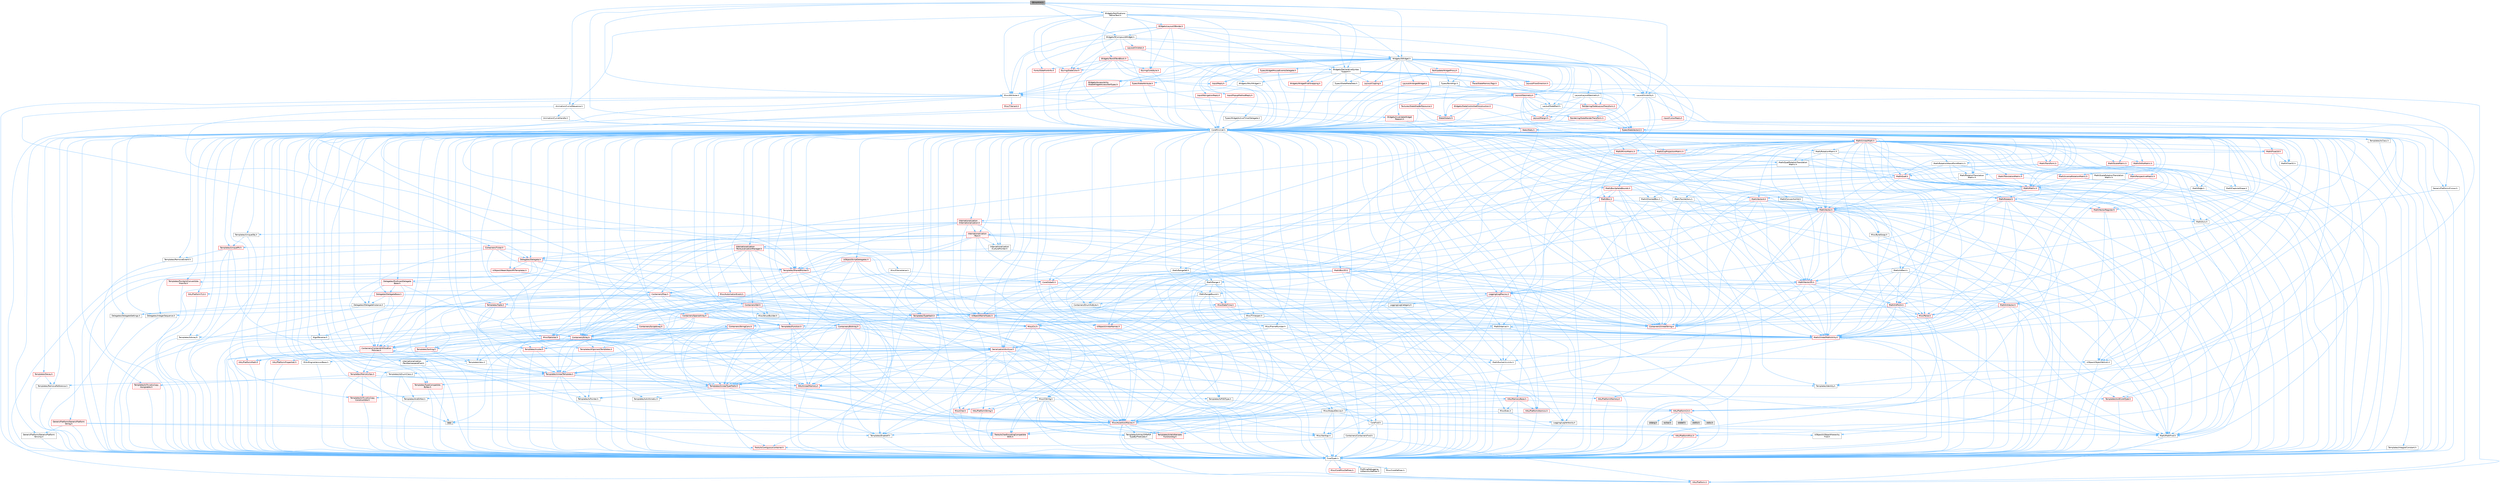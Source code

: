 digraph "SErrorHint.h"
{
 // INTERACTIVE_SVG=YES
 // LATEX_PDF_SIZE
  bgcolor="transparent";
  edge [fontname=Helvetica,fontsize=10,labelfontname=Helvetica,labelfontsize=10];
  node [fontname=Helvetica,fontsize=10,shape=box,height=0.2,width=0.4];
  Node1 [id="Node000001",label="SErrorHint.h",height=0.2,width=0.4,color="gray40", fillcolor="grey60", style="filled", fontcolor="black",tooltip=" "];
  Node1 -> Node2 [id="edge1_Node000001_Node000002",color="steelblue1",style="solid",tooltip=" "];
  Node2 [id="Node000002",label="CoreMinimal.h",height=0.2,width=0.4,color="grey40", fillcolor="white", style="filled",URL="$d7/d67/CoreMinimal_8h.html",tooltip=" "];
  Node2 -> Node3 [id="edge2_Node000002_Node000003",color="steelblue1",style="solid",tooltip=" "];
  Node3 [id="Node000003",label="CoreTypes.h",height=0.2,width=0.4,color="grey40", fillcolor="white", style="filled",URL="$dc/dec/CoreTypes_8h.html",tooltip=" "];
  Node3 -> Node4 [id="edge3_Node000003_Node000004",color="steelblue1",style="solid",tooltip=" "];
  Node4 [id="Node000004",label="HAL/Platform.h",height=0.2,width=0.4,color="red", fillcolor="#FFF0F0", style="filled",URL="$d9/dd0/Platform_8h.html",tooltip=" "];
  Node3 -> Node14 [id="edge4_Node000003_Node000014",color="steelblue1",style="solid",tooltip=" "];
  Node14 [id="Node000014",label="ProfilingDebugging\l/UMemoryDefines.h",height=0.2,width=0.4,color="grey40", fillcolor="white", style="filled",URL="$d2/da2/UMemoryDefines_8h.html",tooltip=" "];
  Node3 -> Node15 [id="edge5_Node000003_Node000015",color="steelblue1",style="solid",tooltip=" "];
  Node15 [id="Node000015",label="Misc/CoreMiscDefines.h",height=0.2,width=0.4,color="red", fillcolor="#FFF0F0", style="filled",URL="$da/d38/CoreMiscDefines_8h.html",tooltip=" "];
  Node15 -> Node4 [id="edge6_Node000015_Node000004",color="steelblue1",style="solid",tooltip=" "];
  Node3 -> Node16 [id="edge7_Node000003_Node000016",color="steelblue1",style="solid",tooltip=" "];
  Node16 [id="Node000016",label="Misc/CoreDefines.h",height=0.2,width=0.4,color="grey40", fillcolor="white", style="filled",URL="$d3/dd2/CoreDefines_8h.html",tooltip=" "];
  Node2 -> Node17 [id="edge8_Node000002_Node000017",color="steelblue1",style="solid",tooltip=" "];
  Node17 [id="Node000017",label="CoreFwd.h",height=0.2,width=0.4,color="grey40", fillcolor="white", style="filled",URL="$d1/d1e/CoreFwd_8h.html",tooltip=" "];
  Node17 -> Node3 [id="edge9_Node000017_Node000003",color="steelblue1",style="solid",tooltip=" "];
  Node17 -> Node18 [id="edge10_Node000017_Node000018",color="steelblue1",style="solid",tooltip=" "];
  Node18 [id="Node000018",label="Containers/ContainersFwd.h",height=0.2,width=0.4,color="grey40", fillcolor="white", style="filled",URL="$d4/d0a/ContainersFwd_8h.html",tooltip=" "];
  Node18 -> Node4 [id="edge11_Node000018_Node000004",color="steelblue1",style="solid",tooltip=" "];
  Node18 -> Node3 [id="edge12_Node000018_Node000003",color="steelblue1",style="solid",tooltip=" "];
  Node18 -> Node19 [id="edge13_Node000018_Node000019",color="steelblue1",style="solid",tooltip=" "];
  Node19 [id="Node000019",label="Traits/IsContiguousContainer.h",height=0.2,width=0.4,color="red", fillcolor="#FFF0F0", style="filled",URL="$d5/d3c/IsContiguousContainer_8h.html",tooltip=" "];
  Node19 -> Node3 [id="edge14_Node000019_Node000003",color="steelblue1",style="solid",tooltip=" "];
  Node17 -> Node22 [id="edge15_Node000017_Node000022",color="steelblue1",style="solid",tooltip=" "];
  Node22 [id="Node000022",label="Math/MathFwd.h",height=0.2,width=0.4,color="grey40", fillcolor="white", style="filled",URL="$d2/d10/MathFwd_8h.html",tooltip=" "];
  Node22 -> Node4 [id="edge16_Node000022_Node000004",color="steelblue1",style="solid",tooltip=" "];
  Node17 -> Node23 [id="edge17_Node000017_Node000023",color="steelblue1",style="solid",tooltip=" "];
  Node23 [id="Node000023",label="UObject/UObjectHierarchy\lFwd.h",height=0.2,width=0.4,color="grey40", fillcolor="white", style="filled",URL="$d3/d13/UObjectHierarchyFwd_8h.html",tooltip=" "];
  Node2 -> Node23 [id="edge18_Node000002_Node000023",color="steelblue1",style="solid",tooltip=" "];
  Node2 -> Node18 [id="edge19_Node000002_Node000018",color="steelblue1",style="solid",tooltip=" "];
  Node2 -> Node24 [id="edge20_Node000002_Node000024",color="steelblue1",style="solid",tooltip=" "];
  Node24 [id="Node000024",label="Misc/VarArgs.h",height=0.2,width=0.4,color="grey40", fillcolor="white", style="filled",URL="$d5/d6f/VarArgs_8h.html",tooltip=" "];
  Node24 -> Node3 [id="edge21_Node000024_Node000003",color="steelblue1",style="solid",tooltip=" "];
  Node2 -> Node25 [id="edge22_Node000002_Node000025",color="steelblue1",style="solid",tooltip=" "];
  Node25 [id="Node000025",label="Logging/LogVerbosity.h",height=0.2,width=0.4,color="grey40", fillcolor="white", style="filled",URL="$d2/d8f/LogVerbosity_8h.html",tooltip=" "];
  Node25 -> Node3 [id="edge23_Node000025_Node000003",color="steelblue1",style="solid",tooltip=" "];
  Node2 -> Node26 [id="edge24_Node000002_Node000026",color="steelblue1",style="solid",tooltip=" "];
  Node26 [id="Node000026",label="Misc/OutputDevice.h",height=0.2,width=0.4,color="grey40", fillcolor="white", style="filled",URL="$d7/d32/OutputDevice_8h.html",tooltip=" "];
  Node26 -> Node17 [id="edge25_Node000026_Node000017",color="steelblue1",style="solid",tooltip=" "];
  Node26 -> Node3 [id="edge26_Node000026_Node000003",color="steelblue1",style="solid",tooltip=" "];
  Node26 -> Node25 [id="edge27_Node000026_Node000025",color="steelblue1",style="solid",tooltip=" "];
  Node26 -> Node24 [id="edge28_Node000026_Node000024",color="steelblue1",style="solid",tooltip=" "];
  Node26 -> Node27 [id="edge29_Node000026_Node000027",color="steelblue1",style="solid",tooltip=" "];
  Node27 [id="Node000027",label="Templates/IsArrayOrRefOf\lTypeByPredicate.h",height=0.2,width=0.4,color="grey40", fillcolor="white", style="filled",URL="$d6/da1/IsArrayOrRefOfTypeByPredicate_8h.html",tooltip=" "];
  Node27 -> Node3 [id="edge30_Node000027_Node000003",color="steelblue1",style="solid",tooltip=" "];
  Node26 -> Node28 [id="edge31_Node000026_Node000028",color="steelblue1",style="solid",tooltip=" "];
  Node28 [id="Node000028",label="Templates/IsValidVariadic\lFunctionArg.h",height=0.2,width=0.4,color="red", fillcolor="#FFF0F0", style="filled",URL="$d0/dc8/IsValidVariadicFunctionArg_8h.html",tooltip=" "];
  Node28 -> Node3 [id="edge32_Node000028_Node000003",color="steelblue1",style="solid",tooltip=" "];
  Node26 -> Node30 [id="edge33_Node000026_Node000030",color="steelblue1",style="solid",tooltip=" "];
  Node30 [id="Node000030",label="Traits/IsCharEncodingCompatible\lWith.h",height=0.2,width=0.4,color="red", fillcolor="#FFF0F0", style="filled",URL="$df/dd1/IsCharEncodingCompatibleWith_8h.html",tooltip=" "];
  Node2 -> Node32 [id="edge34_Node000002_Node000032",color="steelblue1",style="solid",tooltip=" "];
  Node32 [id="Node000032",label="HAL/PlatformCrt.h",height=0.2,width=0.4,color="red", fillcolor="#FFF0F0", style="filled",URL="$d8/d75/PlatformCrt_8h.html",tooltip=" "];
  Node32 -> Node33 [id="edge35_Node000032_Node000033",color="steelblue1",style="solid",tooltip=" "];
  Node33 [id="Node000033",label="new",height=0.2,width=0.4,color="grey60", fillcolor="#E0E0E0", style="filled",tooltip=" "];
  Node32 -> Node34 [id="edge36_Node000032_Node000034",color="steelblue1",style="solid",tooltip=" "];
  Node34 [id="Node000034",label="wchar.h",height=0.2,width=0.4,color="grey60", fillcolor="#E0E0E0", style="filled",tooltip=" "];
  Node32 -> Node35 [id="edge37_Node000032_Node000035",color="steelblue1",style="solid",tooltip=" "];
  Node35 [id="Node000035",label="stddef.h",height=0.2,width=0.4,color="grey60", fillcolor="#E0E0E0", style="filled",tooltip=" "];
  Node32 -> Node36 [id="edge38_Node000032_Node000036",color="steelblue1",style="solid",tooltip=" "];
  Node36 [id="Node000036",label="stdlib.h",height=0.2,width=0.4,color="grey60", fillcolor="#E0E0E0", style="filled",tooltip=" "];
  Node32 -> Node37 [id="edge39_Node000032_Node000037",color="steelblue1",style="solid",tooltip=" "];
  Node37 [id="Node000037",label="stdio.h",height=0.2,width=0.4,color="grey60", fillcolor="#E0E0E0", style="filled",tooltip=" "];
  Node32 -> Node38 [id="edge40_Node000032_Node000038",color="steelblue1",style="solid",tooltip=" "];
  Node38 [id="Node000038",label="stdarg.h",height=0.2,width=0.4,color="grey60", fillcolor="#E0E0E0", style="filled",tooltip=" "];
  Node2 -> Node42 [id="edge41_Node000002_Node000042",color="steelblue1",style="solid",tooltip=" "];
  Node42 [id="Node000042",label="HAL/PlatformMisc.h",height=0.2,width=0.4,color="red", fillcolor="#FFF0F0", style="filled",URL="$d0/df5/PlatformMisc_8h.html",tooltip=" "];
  Node42 -> Node3 [id="edge42_Node000042_Node000003",color="steelblue1",style="solid",tooltip=" "];
  Node2 -> Node61 [id="edge43_Node000002_Node000061",color="steelblue1",style="solid",tooltip=" "];
  Node61 [id="Node000061",label="Misc/AssertionMacros.h",height=0.2,width=0.4,color="red", fillcolor="#FFF0F0", style="filled",URL="$d0/dfa/AssertionMacros_8h.html",tooltip=" "];
  Node61 -> Node3 [id="edge44_Node000061_Node000003",color="steelblue1",style="solid",tooltip=" "];
  Node61 -> Node4 [id="edge45_Node000061_Node000004",color="steelblue1",style="solid",tooltip=" "];
  Node61 -> Node42 [id="edge46_Node000061_Node000042",color="steelblue1",style="solid",tooltip=" "];
  Node61 -> Node62 [id="edge47_Node000061_Node000062",color="steelblue1",style="solid",tooltip=" "];
  Node62 [id="Node000062",label="Templates/EnableIf.h",height=0.2,width=0.4,color="grey40", fillcolor="white", style="filled",URL="$d7/d60/EnableIf_8h.html",tooltip=" "];
  Node62 -> Node3 [id="edge48_Node000062_Node000003",color="steelblue1",style="solid",tooltip=" "];
  Node61 -> Node27 [id="edge49_Node000061_Node000027",color="steelblue1",style="solid",tooltip=" "];
  Node61 -> Node28 [id="edge50_Node000061_Node000028",color="steelblue1",style="solid",tooltip=" "];
  Node61 -> Node30 [id="edge51_Node000061_Node000030",color="steelblue1",style="solid",tooltip=" "];
  Node61 -> Node24 [id="edge52_Node000061_Node000024",color="steelblue1",style="solid",tooltip=" "];
  Node2 -> Node70 [id="edge53_Node000002_Node000070",color="steelblue1",style="solid",tooltip=" "];
  Node70 [id="Node000070",label="Templates/IsPointer.h",height=0.2,width=0.4,color="grey40", fillcolor="white", style="filled",URL="$d7/d05/IsPointer_8h.html",tooltip=" "];
  Node70 -> Node3 [id="edge54_Node000070_Node000003",color="steelblue1",style="solid",tooltip=" "];
  Node2 -> Node71 [id="edge55_Node000002_Node000071",color="steelblue1",style="solid",tooltip=" "];
  Node71 [id="Node000071",label="HAL/PlatformMemory.h",height=0.2,width=0.4,color="red", fillcolor="#FFF0F0", style="filled",URL="$de/d68/PlatformMemory_8h.html",tooltip=" "];
  Node71 -> Node3 [id="edge56_Node000071_Node000003",color="steelblue1",style="solid",tooltip=" "];
  Node2 -> Node54 [id="edge57_Node000002_Node000054",color="steelblue1",style="solid",tooltip=" "];
  Node54 [id="Node000054",label="HAL/PlatformAtomics.h",height=0.2,width=0.4,color="red", fillcolor="#FFF0F0", style="filled",URL="$d3/d36/PlatformAtomics_8h.html",tooltip=" "];
  Node54 -> Node3 [id="edge58_Node000054_Node000003",color="steelblue1",style="solid",tooltip=" "];
  Node2 -> Node76 [id="edge59_Node000002_Node000076",color="steelblue1",style="solid",tooltip=" "];
  Node76 [id="Node000076",label="Misc/Exec.h",height=0.2,width=0.4,color="grey40", fillcolor="white", style="filled",URL="$de/ddb/Exec_8h.html",tooltip=" "];
  Node76 -> Node3 [id="edge60_Node000076_Node000003",color="steelblue1",style="solid",tooltip=" "];
  Node76 -> Node61 [id="edge61_Node000076_Node000061",color="steelblue1",style="solid",tooltip=" "];
  Node2 -> Node77 [id="edge62_Node000002_Node000077",color="steelblue1",style="solid",tooltip=" "];
  Node77 [id="Node000077",label="HAL/MemoryBase.h",height=0.2,width=0.4,color="red", fillcolor="#FFF0F0", style="filled",URL="$d6/d9f/MemoryBase_8h.html",tooltip=" "];
  Node77 -> Node3 [id="edge63_Node000077_Node000003",color="steelblue1",style="solid",tooltip=" "];
  Node77 -> Node54 [id="edge64_Node000077_Node000054",color="steelblue1",style="solid",tooltip=" "];
  Node77 -> Node32 [id="edge65_Node000077_Node000032",color="steelblue1",style="solid",tooltip=" "];
  Node77 -> Node76 [id="edge66_Node000077_Node000076",color="steelblue1",style="solid",tooltip=" "];
  Node77 -> Node26 [id="edge67_Node000077_Node000026",color="steelblue1",style="solid",tooltip=" "];
  Node2 -> Node87 [id="edge68_Node000002_Node000087",color="steelblue1",style="solid",tooltip=" "];
  Node87 [id="Node000087",label="HAL/UnrealMemory.h",height=0.2,width=0.4,color="red", fillcolor="#FFF0F0", style="filled",URL="$d9/d96/UnrealMemory_8h.html",tooltip=" "];
  Node87 -> Node3 [id="edge69_Node000087_Node000003",color="steelblue1",style="solid",tooltip=" "];
  Node87 -> Node77 [id="edge70_Node000087_Node000077",color="steelblue1",style="solid",tooltip=" "];
  Node87 -> Node71 [id="edge71_Node000087_Node000071",color="steelblue1",style="solid",tooltip=" "];
  Node87 -> Node70 [id="edge72_Node000087_Node000070",color="steelblue1",style="solid",tooltip=" "];
  Node2 -> Node89 [id="edge73_Node000002_Node000089",color="steelblue1",style="solid",tooltip=" "];
  Node89 [id="Node000089",label="Templates/IsArithmetic.h",height=0.2,width=0.4,color="grey40", fillcolor="white", style="filled",URL="$d2/d5d/IsArithmetic_8h.html",tooltip=" "];
  Node89 -> Node3 [id="edge74_Node000089_Node000003",color="steelblue1",style="solid",tooltip=" "];
  Node2 -> Node83 [id="edge75_Node000002_Node000083",color="steelblue1",style="solid",tooltip=" "];
  Node83 [id="Node000083",label="Templates/AndOrNot.h",height=0.2,width=0.4,color="grey40", fillcolor="white", style="filled",URL="$db/d0a/AndOrNot_8h.html",tooltip=" "];
  Node83 -> Node3 [id="edge76_Node000083_Node000003",color="steelblue1",style="solid",tooltip=" "];
  Node2 -> Node90 [id="edge77_Node000002_Node000090",color="steelblue1",style="solid",tooltip=" "];
  Node90 [id="Node000090",label="Templates/IsPODType.h",height=0.2,width=0.4,color="grey40", fillcolor="white", style="filled",URL="$d7/db1/IsPODType_8h.html",tooltip=" "];
  Node90 -> Node3 [id="edge78_Node000090_Node000003",color="steelblue1",style="solid",tooltip=" "];
  Node2 -> Node91 [id="edge79_Node000002_Node000091",color="steelblue1",style="solid",tooltip=" "];
  Node91 [id="Node000091",label="Templates/IsUECoreType.h",height=0.2,width=0.4,color="red", fillcolor="#FFF0F0", style="filled",URL="$d1/db8/IsUECoreType_8h.html",tooltip=" "];
  Node91 -> Node3 [id="edge80_Node000091_Node000003",color="steelblue1",style="solid",tooltip=" "];
  Node2 -> Node84 [id="edge81_Node000002_Node000084",color="steelblue1",style="solid",tooltip=" "];
  Node84 [id="Node000084",label="Templates/IsTriviallyCopy\lConstructible.h",height=0.2,width=0.4,color="red", fillcolor="#FFF0F0", style="filled",URL="$d3/d78/IsTriviallyCopyConstructible_8h.html",tooltip=" "];
  Node84 -> Node3 [id="edge82_Node000084_Node000003",color="steelblue1",style="solid",tooltip=" "];
  Node2 -> Node92 [id="edge83_Node000002_Node000092",color="steelblue1",style="solid",tooltip=" "];
  Node92 [id="Node000092",label="Templates/UnrealTypeTraits.h",height=0.2,width=0.4,color="red", fillcolor="#FFF0F0", style="filled",URL="$d2/d2d/UnrealTypeTraits_8h.html",tooltip=" "];
  Node92 -> Node3 [id="edge84_Node000092_Node000003",color="steelblue1",style="solid",tooltip=" "];
  Node92 -> Node70 [id="edge85_Node000092_Node000070",color="steelblue1",style="solid",tooltip=" "];
  Node92 -> Node61 [id="edge86_Node000092_Node000061",color="steelblue1",style="solid",tooltip=" "];
  Node92 -> Node83 [id="edge87_Node000092_Node000083",color="steelblue1",style="solid",tooltip=" "];
  Node92 -> Node62 [id="edge88_Node000092_Node000062",color="steelblue1",style="solid",tooltip=" "];
  Node92 -> Node89 [id="edge89_Node000092_Node000089",color="steelblue1",style="solid",tooltip=" "];
  Node92 -> Node90 [id="edge90_Node000092_Node000090",color="steelblue1",style="solid",tooltip=" "];
  Node92 -> Node91 [id="edge91_Node000092_Node000091",color="steelblue1",style="solid",tooltip=" "];
  Node92 -> Node84 [id="edge92_Node000092_Node000084",color="steelblue1",style="solid",tooltip=" "];
  Node2 -> Node62 [id="edge93_Node000002_Node000062",color="steelblue1",style="solid",tooltip=" "];
  Node2 -> Node94 [id="edge94_Node000002_Node000094",color="steelblue1",style="solid",tooltip=" "];
  Node94 [id="Node000094",label="Templates/RemoveReference.h",height=0.2,width=0.4,color="grey40", fillcolor="white", style="filled",URL="$da/dbe/RemoveReference_8h.html",tooltip=" "];
  Node94 -> Node3 [id="edge95_Node000094_Node000003",color="steelblue1",style="solid",tooltip=" "];
  Node2 -> Node95 [id="edge96_Node000002_Node000095",color="steelblue1",style="solid",tooltip=" "];
  Node95 [id="Node000095",label="Templates/IntegralConstant.h",height=0.2,width=0.4,color="grey40", fillcolor="white", style="filled",URL="$db/d1b/IntegralConstant_8h.html",tooltip=" "];
  Node95 -> Node3 [id="edge97_Node000095_Node000003",color="steelblue1",style="solid",tooltip=" "];
  Node2 -> Node96 [id="edge98_Node000002_Node000096",color="steelblue1",style="solid",tooltip=" "];
  Node96 [id="Node000096",label="Templates/IsClass.h",height=0.2,width=0.4,color="grey40", fillcolor="white", style="filled",URL="$db/dcb/IsClass_8h.html",tooltip=" "];
  Node96 -> Node3 [id="edge99_Node000096_Node000003",color="steelblue1",style="solid",tooltip=" "];
  Node2 -> Node97 [id="edge100_Node000002_Node000097",color="steelblue1",style="solid",tooltip=" "];
  Node97 [id="Node000097",label="Templates/TypeCompatible\lBytes.h",height=0.2,width=0.4,color="red", fillcolor="#FFF0F0", style="filled",URL="$df/d0a/TypeCompatibleBytes_8h.html",tooltip=" "];
  Node97 -> Node3 [id="edge101_Node000097_Node000003",color="steelblue1",style="solid",tooltip=" "];
  Node97 -> Node33 [id="edge102_Node000097_Node000033",color="steelblue1",style="solid",tooltip=" "];
  Node2 -> Node19 [id="edge103_Node000002_Node000019",color="steelblue1",style="solid",tooltip=" "];
  Node2 -> Node98 [id="edge104_Node000002_Node000098",color="steelblue1",style="solid",tooltip=" "];
  Node98 [id="Node000098",label="Templates/UnrealTemplate.h",height=0.2,width=0.4,color="red", fillcolor="#FFF0F0", style="filled",URL="$d4/d24/UnrealTemplate_8h.html",tooltip=" "];
  Node98 -> Node3 [id="edge105_Node000098_Node000003",color="steelblue1",style="solid",tooltip=" "];
  Node98 -> Node70 [id="edge106_Node000098_Node000070",color="steelblue1",style="solid",tooltip=" "];
  Node98 -> Node87 [id="edge107_Node000098_Node000087",color="steelblue1",style="solid",tooltip=" "];
  Node98 -> Node92 [id="edge108_Node000098_Node000092",color="steelblue1",style="solid",tooltip=" "];
  Node98 -> Node94 [id="edge109_Node000098_Node000094",color="steelblue1",style="solid",tooltip=" "];
  Node98 -> Node97 [id="edge110_Node000098_Node000097",color="steelblue1",style="solid",tooltip=" "];
  Node98 -> Node65 [id="edge111_Node000098_Node000065",color="steelblue1",style="solid",tooltip=" "];
  Node65 [id="Node000065",label="Templates/Identity.h",height=0.2,width=0.4,color="grey40", fillcolor="white", style="filled",URL="$d0/dd5/Identity_8h.html",tooltip=" "];
  Node98 -> Node19 [id="edge112_Node000098_Node000019",color="steelblue1",style="solid",tooltip=" "];
  Node2 -> Node47 [id="edge113_Node000002_Node000047",color="steelblue1",style="solid",tooltip=" "];
  Node47 [id="Node000047",label="Math/NumericLimits.h",height=0.2,width=0.4,color="grey40", fillcolor="white", style="filled",URL="$df/d1b/NumericLimits_8h.html",tooltip=" "];
  Node47 -> Node3 [id="edge114_Node000047_Node000003",color="steelblue1",style="solid",tooltip=" "];
  Node2 -> Node102 [id="edge115_Node000002_Node000102",color="steelblue1",style="solid",tooltip=" "];
  Node102 [id="Node000102",label="HAL/PlatformMath.h",height=0.2,width=0.4,color="red", fillcolor="#FFF0F0", style="filled",URL="$dc/d53/PlatformMath_8h.html",tooltip=" "];
  Node102 -> Node3 [id="edge116_Node000102_Node000003",color="steelblue1",style="solid",tooltip=" "];
  Node2 -> Node85 [id="edge117_Node000002_Node000085",color="steelblue1",style="solid",tooltip=" "];
  Node85 [id="Node000085",label="Templates/IsTriviallyCopy\lAssignable.h",height=0.2,width=0.4,color="red", fillcolor="#FFF0F0", style="filled",URL="$d2/df2/IsTriviallyCopyAssignable_8h.html",tooltip=" "];
  Node85 -> Node3 [id="edge118_Node000085_Node000003",color="steelblue1",style="solid",tooltip=" "];
  Node2 -> Node110 [id="edge119_Node000002_Node000110",color="steelblue1",style="solid",tooltip=" "];
  Node110 [id="Node000110",label="Templates/MemoryOps.h",height=0.2,width=0.4,color="red", fillcolor="#FFF0F0", style="filled",URL="$db/dea/MemoryOps_8h.html",tooltip=" "];
  Node110 -> Node3 [id="edge120_Node000110_Node000003",color="steelblue1",style="solid",tooltip=" "];
  Node110 -> Node87 [id="edge121_Node000110_Node000087",color="steelblue1",style="solid",tooltip=" "];
  Node110 -> Node85 [id="edge122_Node000110_Node000085",color="steelblue1",style="solid",tooltip=" "];
  Node110 -> Node84 [id="edge123_Node000110_Node000084",color="steelblue1",style="solid",tooltip=" "];
  Node110 -> Node92 [id="edge124_Node000110_Node000092",color="steelblue1",style="solid",tooltip=" "];
  Node110 -> Node33 [id="edge125_Node000110_Node000033",color="steelblue1",style="solid",tooltip=" "];
  Node2 -> Node111 [id="edge126_Node000002_Node000111",color="steelblue1",style="solid",tooltip=" "];
  Node111 [id="Node000111",label="Containers/ContainerAllocation\lPolicies.h",height=0.2,width=0.4,color="red", fillcolor="#FFF0F0", style="filled",URL="$d7/dff/ContainerAllocationPolicies_8h.html",tooltip=" "];
  Node111 -> Node3 [id="edge127_Node000111_Node000003",color="steelblue1",style="solid",tooltip=" "];
  Node111 -> Node111 [id="edge128_Node000111_Node000111",color="steelblue1",style="solid",tooltip=" "];
  Node111 -> Node102 [id="edge129_Node000111_Node000102",color="steelblue1",style="solid",tooltip=" "];
  Node111 -> Node87 [id="edge130_Node000111_Node000087",color="steelblue1",style="solid",tooltip=" "];
  Node111 -> Node47 [id="edge131_Node000111_Node000047",color="steelblue1",style="solid",tooltip=" "];
  Node111 -> Node61 [id="edge132_Node000111_Node000061",color="steelblue1",style="solid",tooltip=" "];
  Node111 -> Node110 [id="edge133_Node000111_Node000110",color="steelblue1",style="solid",tooltip=" "];
  Node111 -> Node97 [id="edge134_Node000111_Node000097",color="steelblue1",style="solid",tooltip=" "];
  Node2 -> Node114 [id="edge135_Node000002_Node000114",color="steelblue1",style="solid",tooltip=" "];
  Node114 [id="Node000114",label="Templates/IsEnumClass.h",height=0.2,width=0.4,color="grey40", fillcolor="white", style="filled",URL="$d7/d15/IsEnumClass_8h.html",tooltip=" "];
  Node114 -> Node3 [id="edge136_Node000114_Node000003",color="steelblue1",style="solid",tooltip=" "];
  Node114 -> Node83 [id="edge137_Node000114_Node000083",color="steelblue1",style="solid",tooltip=" "];
  Node2 -> Node115 [id="edge138_Node000002_Node000115",color="steelblue1",style="solid",tooltip=" "];
  Node115 [id="Node000115",label="HAL/PlatformProperties.h",height=0.2,width=0.4,color="red", fillcolor="#FFF0F0", style="filled",URL="$d9/db0/PlatformProperties_8h.html",tooltip=" "];
  Node115 -> Node3 [id="edge139_Node000115_Node000003",color="steelblue1",style="solid",tooltip=" "];
  Node2 -> Node118 [id="edge140_Node000002_Node000118",color="steelblue1",style="solid",tooltip=" "];
  Node118 [id="Node000118",label="Misc/EngineVersionBase.h",height=0.2,width=0.4,color="grey40", fillcolor="white", style="filled",URL="$d5/d2b/EngineVersionBase_8h.html",tooltip=" "];
  Node118 -> Node3 [id="edge141_Node000118_Node000003",color="steelblue1",style="solid",tooltip=" "];
  Node2 -> Node119 [id="edge142_Node000002_Node000119",color="steelblue1",style="solid",tooltip=" "];
  Node119 [id="Node000119",label="Internationalization\l/TextNamespaceFwd.h",height=0.2,width=0.4,color="grey40", fillcolor="white", style="filled",URL="$d8/d97/TextNamespaceFwd_8h.html",tooltip=" "];
  Node119 -> Node3 [id="edge143_Node000119_Node000003",color="steelblue1",style="solid",tooltip=" "];
  Node2 -> Node120 [id="edge144_Node000002_Node000120",color="steelblue1",style="solid",tooltip=" "];
  Node120 [id="Node000120",label="Serialization/Archive.h",height=0.2,width=0.4,color="red", fillcolor="#FFF0F0", style="filled",URL="$d7/d3b/Archive_8h.html",tooltip=" "];
  Node120 -> Node17 [id="edge145_Node000120_Node000017",color="steelblue1",style="solid",tooltip=" "];
  Node120 -> Node3 [id="edge146_Node000120_Node000003",color="steelblue1",style="solid",tooltip=" "];
  Node120 -> Node115 [id="edge147_Node000120_Node000115",color="steelblue1",style="solid",tooltip=" "];
  Node120 -> Node119 [id="edge148_Node000120_Node000119",color="steelblue1",style="solid",tooltip=" "];
  Node120 -> Node22 [id="edge149_Node000120_Node000022",color="steelblue1",style="solid",tooltip=" "];
  Node120 -> Node61 [id="edge150_Node000120_Node000061",color="steelblue1",style="solid",tooltip=" "];
  Node120 -> Node118 [id="edge151_Node000120_Node000118",color="steelblue1",style="solid",tooltip=" "];
  Node120 -> Node24 [id="edge152_Node000120_Node000024",color="steelblue1",style="solid",tooltip=" "];
  Node120 -> Node62 [id="edge153_Node000120_Node000062",color="steelblue1",style="solid",tooltip=" "];
  Node120 -> Node27 [id="edge154_Node000120_Node000027",color="steelblue1",style="solid",tooltip=" "];
  Node120 -> Node114 [id="edge155_Node000120_Node000114",color="steelblue1",style="solid",tooltip=" "];
  Node120 -> Node28 [id="edge156_Node000120_Node000028",color="steelblue1",style="solid",tooltip=" "];
  Node120 -> Node98 [id="edge157_Node000120_Node000098",color="steelblue1",style="solid",tooltip=" "];
  Node120 -> Node30 [id="edge158_Node000120_Node000030",color="steelblue1",style="solid",tooltip=" "];
  Node120 -> Node123 [id="edge159_Node000120_Node000123",color="steelblue1",style="solid",tooltip=" "];
  Node123 [id="Node000123",label="UObject/ObjectVersion.h",height=0.2,width=0.4,color="grey40", fillcolor="white", style="filled",URL="$da/d63/ObjectVersion_8h.html",tooltip=" "];
  Node123 -> Node3 [id="edge160_Node000123_Node000003",color="steelblue1",style="solid",tooltip=" "];
  Node2 -> Node124 [id="edge161_Node000002_Node000124",color="steelblue1",style="solid",tooltip=" "];
  Node124 [id="Node000124",label="Templates/Less.h",height=0.2,width=0.4,color="grey40", fillcolor="white", style="filled",URL="$de/dc8/Less_8h.html",tooltip=" "];
  Node124 -> Node3 [id="edge162_Node000124_Node000003",color="steelblue1",style="solid",tooltip=" "];
  Node124 -> Node98 [id="edge163_Node000124_Node000098",color="steelblue1",style="solid",tooltip=" "];
  Node2 -> Node125 [id="edge164_Node000002_Node000125",color="steelblue1",style="solid",tooltip=" "];
  Node125 [id="Node000125",label="Templates/Sorting.h",height=0.2,width=0.4,color="red", fillcolor="#FFF0F0", style="filled",URL="$d3/d9e/Sorting_8h.html",tooltip=" "];
  Node125 -> Node3 [id="edge165_Node000125_Node000003",color="steelblue1",style="solid",tooltip=" "];
  Node125 -> Node102 [id="edge166_Node000125_Node000102",color="steelblue1",style="solid",tooltip=" "];
  Node125 -> Node124 [id="edge167_Node000125_Node000124",color="steelblue1",style="solid",tooltip=" "];
  Node2 -> Node136 [id="edge168_Node000002_Node000136",color="steelblue1",style="solid",tooltip=" "];
  Node136 [id="Node000136",label="Misc/Char.h",height=0.2,width=0.4,color="red", fillcolor="#FFF0F0", style="filled",URL="$d0/d58/Char_8h.html",tooltip=" "];
  Node136 -> Node3 [id="edge169_Node000136_Node000003",color="steelblue1",style="solid",tooltip=" "];
  Node2 -> Node139 [id="edge170_Node000002_Node000139",color="steelblue1",style="solid",tooltip=" "];
  Node139 [id="Node000139",label="GenericPlatform/GenericPlatform\lStricmp.h",height=0.2,width=0.4,color="grey40", fillcolor="white", style="filled",URL="$d2/d86/GenericPlatformStricmp_8h.html",tooltip=" "];
  Node139 -> Node3 [id="edge171_Node000139_Node000003",color="steelblue1",style="solid",tooltip=" "];
  Node2 -> Node140 [id="edge172_Node000002_Node000140",color="steelblue1",style="solid",tooltip=" "];
  Node140 [id="Node000140",label="GenericPlatform/GenericPlatform\lString.h",height=0.2,width=0.4,color="red", fillcolor="#FFF0F0", style="filled",URL="$dd/d20/GenericPlatformString_8h.html",tooltip=" "];
  Node140 -> Node3 [id="edge173_Node000140_Node000003",color="steelblue1",style="solid",tooltip=" "];
  Node140 -> Node139 [id="edge174_Node000140_Node000139",color="steelblue1",style="solid",tooltip=" "];
  Node140 -> Node62 [id="edge175_Node000140_Node000062",color="steelblue1",style="solid",tooltip=" "];
  Node140 -> Node30 [id="edge176_Node000140_Node000030",color="steelblue1",style="solid",tooltip=" "];
  Node2 -> Node73 [id="edge177_Node000002_Node000073",color="steelblue1",style="solid",tooltip=" "];
  Node73 [id="Node000073",label="HAL/PlatformString.h",height=0.2,width=0.4,color="red", fillcolor="#FFF0F0", style="filled",URL="$db/db5/PlatformString_8h.html",tooltip=" "];
  Node73 -> Node3 [id="edge178_Node000073_Node000003",color="steelblue1",style="solid",tooltip=" "];
  Node2 -> Node143 [id="edge179_Node000002_Node000143",color="steelblue1",style="solid",tooltip=" "];
  Node143 [id="Node000143",label="Misc/CString.h",height=0.2,width=0.4,color="grey40", fillcolor="white", style="filled",URL="$d2/d49/CString_8h.html",tooltip=" "];
  Node143 -> Node3 [id="edge180_Node000143_Node000003",color="steelblue1",style="solid",tooltip=" "];
  Node143 -> Node32 [id="edge181_Node000143_Node000032",color="steelblue1",style="solid",tooltip=" "];
  Node143 -> Node73 [id="edge182_Node000143_Node000073",color="steelblue1",style="solid",tooltip=" "];
  Node143 -> Node61 [id="edge183_Node000143_Node000061",color="steelblue1",style="solid",tooltip=" "];
  Node143 -> Node136 [id="edge184_Node000143_Node000136",color="steelblue1",style="solid",tooltip=" "];
  Node143 -> Node24 [id="edge185_Node000143_Node000024",color="steelblue1",style="solid",tooltip=" "];
  Node143 -> Node27 [id="edge186_Node000143_Node000027",color="steelblue1",style="solid",tooltip=" "];
  Node143 -> Node28 [id="edge187_Node000143_Node000028",color="steelblue1",style="solid",tooltip=" "];
  Node143 -> Node30 [id="edge188_Node000143_Node000030",color="steelblue1",style="solid",tooltip=" "];
  Node2 -> Node144 [id="edge189_Node000002_Node000144",color="steelblue1",style="solid",tooltip=" "];
  Node144 [id="Node000144",label="Misc/Crc.h",height=0.2,width=0.4,color="red", fillcolor="#FFF0F0", style="filled",URL="$d4/dd2/Crc_8h.html",tooltip=" "];
  Node144 -> Node3 [id="edge190_Node000144_Node000003",color="steelblue1",style="solid",tooltip=" "];
  Node144 -> Node73 [id="edge191_Node000144_Node000073",color="steelblue1",style="solid",tooltip=" "];
  Node144 -> Node61 [id="edge192_Node000144_Node000061",color="steelblue1",style="solid",tooltip=" "];
  Node144 -> Node143 [id="edge193_Node000144_Node000143",color="steelblue1",style="solid",tooltip=" "];
  Node144 -> Node136 [id="edge194_Node000144_Node000136",color="steelblue1",style="solid",tooltip=" "];
  Node144 -> Node92 [id="edge195_Node000144_Node000092",color="steelblue1",style="solid",tooltip=" "];
  Node2 -> Node135 [id="edge196_Node000002_Node000135",color="steelblue1",style="solid",tooltip=" "];
  Node135 [id="Node000135",label="Math/UnrealMathUtility.h",height=0.2,width=0.4,color="red", fillcolor="#FFF0F0", style="filled",URL="$db/db8/UnrealMathUtility_8h.html",tooltip=" "];
  Node135 -> Node3 [id="edge197_Node000135_Node000003",color="steelblue1",style="solid",tooltip=" "];
  Node135 -> Node61 [id="edge198_Node000135_Node000061",color="steelblue1",style="solid",tooltip=" "];
  Node135 -> Node102 [id="edge199_Node000135_Node000102",color="steelblue1",style="solid",tooltip=" "];
  Node135 -> Node22 [id="edge200_Node000135_Node000022",color="steelblue1",style="solid",tooltip=" "];
  Node135 -> Node65 [id="edge201_Node000135_Node000065",color="steelblue1",style="solid",tooltip=" "];
  Node2 -> Node145 [id="edge202_Node000002_Node000145",color="steelblue1",style="solid",tooltip=" "];
  Node145 [id="Node000145",label="Containers/UnrealString.h",height=0.2,width=0.4,color="red", fillcolor="#FFF0F0", style="filled",URL="$d5/dba/UnrealString_8h.html",tooltip=" "];
  Node2 -> Node149 [id="edge203_Node000002_Node000149",color="steelblue1",style="solid",tooltip=" "];
  Node149 [id="Node000149",label="Containers/Array.h",height=0.2,width=0.4,color="red", fillcolor="#FFF0F0", style="filled",URL="$df/dd0/Array_8h.html",tooltip=" "];
  Node149 -> Node3 [id="edge204_Node000149_Node000003",color="steelblue1",style="solid",tooltip=" "];
  Node149 -> Node61 [id="edge205_Node000149_Node000061",color="steelblue1",style="solid",tooltip=" "];
  Node149 -> Node87 [id="edge206_Node000149_Node000087",color="steelblue1",style="solid",tooltip=" "];
  Node149 -> Node92 [id="edge207_Node000149_Node000092",color="steelblue1",style="solid",tooltip=" "];
  Node149 -> Node98 [id="edge208_Node000149_Node000098",color="steelblue1",style="solid",tooltip=" "];
  Node149 -> Node111 [id="edge209_Node000149_Node000111",color="steelblue1",style="solid",tooltip=" "];
  Node149 -> Node120 [id="edge210_Node000149_Node000120",color="steelblue1",style="solid",tooltip=" "];
  Node149 -> Node128 [id="edge211_Node000149_Node000128",color="steelblue1",style="solid",tooltip=" "];
  Node128 [id="Node000128",label="Templates/Invoke.h",height=0.2,width=0.4,color="red", fillcolor="#FFF0F0", style="filled",URL="$d7/deb/Invoke_8h.html",tooltip=" "];
  Node128 -> Node3 [id="edge212_Node000128_Node000003",color="steelblue1",style="solid",tooltip=" "];
  Node128 -> Node98 [id="edge213_Node000128_Node000098",color="steelblue1",style="solid",tooltip=" "];
  Node149 -> Node124 [id="edge214_Node000149_Node000124",color="steelblue1",style="solid",tooltip=" "];
  Node149 -> Node125 [id="edge215_Node000149_Node000125",color="steelblue1",style="solid",tooltip=" "];
  Node149 -> Node172 [id="edge216_Node000149_Node000172",color="steelblue1",style="solid",tooltip=" "];
  Node172 [id="Node000172",label="Templates/AlignmentTemplates.h",height=0.2,width=0.4,color="red", fillcolor="#FFF0F0", style="filled",URL="$dd/d32/AlignmentTemplates_8h.html",tooltip=" "];
  Node172 -> Node3 [id="edge217_Node000172_Node000003",color="steelblue1",style="solid",tooltip=" "];
  Node172 -> Node70 [id="edge218_Node000172_Node000070",color="steelblue1",style="solid",tooltip=" "];
  Node2 -> Node173 [id="edge219_Node000002_Node000173",color="steelblue1",style="solid",tooltip=" "];
  Node173 [id="Node000173",label="Misc/FrameNumber.h",height=0.2,width=0.4,color="grey40", fillcolor="white", style="filled",URL="$dd/dbd/FrameNumber_8h.html",tooltip=" "];
  Node173 -> Node3 [id="edge220_Node000173_Node000003",color="steelblue1",style="solid",tooltip=" "];
  Node173 -> Node47 [id="edge221_Node000173_Node000047",color="steelblue1",style="solid",tooltip=" "];
  Node173 -> Node135 [id="edge222_Node000173_Node000135",color="steelblue1",style="solid",tooltip=" "];
  Node173 -> Node62 [id="edge223_Node000173_Node000062",color="steelblue1",style="solid",tooltip=" "];
  Node173 -> Node92 [id="edge224_Node000173_Node000092",color="steelblue1",style="solid",tooltip=" "];
  Node2 -> Node174 [id="edge225_Node000002_Node000174",color="steelblue1",style="solid",tooltip=" "];
  Node174 [id="Node000174",label="Misc/Timespan.h",height=0.2,width=0.4,color="grey40", fillcolor="white", style="filled",URL="$da/dd9/Timespan_8h.html",tooltip=" "];
  Node174 -> Node3 [id="edge226_Node000174_Node000003",color="steelblue1",style="solid",tooltip=" "];
  Node174 -> Node175 [id="edge227_Node000174_Node000175",color="steelblue1",style="solid",tooltip=" "];
  Node175 [id="Node000175",label="Math/Interval.h",height=0.2,width=0.4,color="grey40", fillcolor="white", style="filled",URL="$d1/d55/Interval_8h.html",tooltip=" "];
  Node175 -> Node3 [id="edge228_Node000175_Node000003",color="steelblue1",style="solid",tooltip=" "];
  Node175 -> Node89 [id="edge229_Node000175_Node000089",color="steelblue1",style="solid",tooltip=" "];
  Node175 -> Node92 [id="edge230_Node000175_Node000092",color="steelblue1",style="solid",tooltip=" "];
  Node175 -> Node47 [id="edge231_Node000175_Node000047",color="steelblue1",style="solid",tooltip=" "];
  Node175 -> Node135 [id="edge232_Node000175_Node000135",color="steelblue1",style="solid",tooltip=" "];
  Node174 -> Node135 [id="edge233_Node000174_Node000135",color="steelblue1",style="solid",tooltip=" "];
  Node174 -> Node61 [id="edge234_Node000174_Node000061",color="steelblue1",style="solid",tooltip=" "];
  Node2 -> Node176 [id="edge235_Node000002_Node000176",color="steelblue1",style="solid",tooltip=" "];
  Node176 [id="Node000176",label="Containers/StringConv.h",height=0.2,width=0.4,color="red", fillcolor="#FFF0F0", style="filled",URL="$d3/ddf/StringConv_8h.html",tooltip=" "];
  Node176 -> Node3 [id="edge236_Node000176_Node000003",color="steelblue1",style="solid",tooltip=" "];
  Node176 -> Node61 [id="edge237_Node000176_Node000061",color="steelblue1",style="solid",tooltip=" "];
  Node176 -> Node111 [id="edge238_Node000176_Node000111",color="steelblue1",style="solid",tooltip=" "];
  Node176 -> Node149 [id="edge239_Node000176_Node000149",color="steelblue1",style="solid",tooltip=" "];
  Node176 -> Node143 [id="edge240_Node000176_Node000143",color="steelblue1",style="solid",tooltip=" "];
  Node176 -> Node177 [id="edge241_Node000176_Node000177",color="steelblue1",style="solid",tooltip=" "];
  Node177 [id="Node000177",label="Templates/IsArray.h",height=0.2,width=0.4,color="grey40", fillcolor="white", style="filled",URL="$d8/d8d/IsArray_8h.html",tooltip=" "];
  Node177 -> Node3 [id="edge242_Node000177_Node000003",color="steelblue1",style="solid",tooltip=" "];
  Node176 -> Node98 [id="edge243_Node000176_Node000098",color="steelblue1",style="solid",tooltip=" "];
  Node176 -> Node92 [id="edge244_Node000176_Node000092",color="steelblue1",style="solid",tooltip=" "];
  Node176 -> Node30 [id="edge245_Node000176_Node000030",color="steelblue1",style="solid",tooltip=" "];
  Node176 -> Node19 [id="edge246_Node000176_Node000019",color="steelblue1",style="solid",tooltip=" "];
  Node2 -> Node178 [id="edge247_Node000002_Node000178",color="steelblue1",style="solid",tooltip=" "];
  Node178 [id="Node000178",label="UObject/UnrealNames.h",height=0.2,width=0.4,color="red", fillcolor="#FFF0F0", style="filled",URL="$d8/db1/UnrealNames_8h.html",tooltip=" "];
  Node178 -> Node3 [id="edge248_Node000178_Node000003",color="steelblue1",style="solid",tooltip=" "];
  Node2 -> Node180 [id="edge249_Node000002_Node000180",color="steelblue1",style="solid",tooltip=" "];
  Node180 [id="Node000180",label="UObject/NameTypes.h",height=0.2,width=0.4,color="red", fillcolor="#FFF0F0", style="filled",URL="$d6/d35/NameTypes_8h.html",tooltip=" "];
  Node180 -> Node3 [id="edge250_Node000180_Node000003",color="steelblue1",style="solid",tooltip=" "];
  Node180 -> Node61 [id="edge251_Node000180_Node000061",color="steelblue1",style="solid",tooltip=" "];
  Node180 -> Node87 [id="edge252_Node000180_Node000087",color="steelblue1",style="solid",tooltip=" "];
  Node180 -> Node92 [id="edge253_Node000180_Node000092",color="steelblue1",style="solid",tooltip=" "];
  Node180 -> Node98 [id="edge254_Node000180_Node000098",color="steelblue1",style="solid",tooltip=" "];
  Node180 -> Node145 [id="edge255_Node000180_Node000145",color="steelblue1",style="solid",tooltip=" "];
  Node180 -> Node176 [id="edge256_Node000180_Node000176",color="steelblue1",style="solid",tooltip=" "];
  Node180 -> Node178 [id="edge257_Node000180_Node000178",color="steelblue1",style="solid",tooltip=" "];
  Node2 -> Node188 [id="edge258_Node000002_Node000188",color="steelblue1",style="solid",tooltip=" "];
  Node188 [id="Node000188",label="Misc/Parse.h",height=0.2,width=0.4,color="red", fillcolor="#FFF0F0", style="filled",URL="$dc/d71/Parse_8h.html",tooltip=" "];
  Node188 -> Node145 [id="edge259_Node000188_Node000145",color="steelblue1",style="solid",tooltip=" "];
  Node188 -> Node3 [id="edge260_Node000188_Node000003",color="steelblue1",style="solid",tooltip=" "];
  Node188 -> Node32 [id="edge261_Node000188_Node000032",color="steelblue1",style="solid",tooltip=" "];
  Node188 -> Node189 [id="edge262_Node000188_Node000189",color="steelblue1",style="solid",tooltip=" "];
  Node189 [id="Node000189",label="Templates/Function.h",height=0.2,width=0.4,color="red", fillcolor="#FFF0F0", style="filled",URL="$df/df5/Function_8h.html",tooltip=" "];
  Node189 -> Node3 [id="edge263_Node000189_Node000003",color="steelblue1",style="solid",tooltip=" "];
  Node189 -> Node61 [id="edge264_Node000189_Node000061",color="steelblue1",style="solid",tooltip=" "];
  Node189 -> Node87 [id="edge265_Node000189_Node000087",color="steelblue1",style="solid",tooltip=" "];
  Node189 -> Node92 [id="edge266_Node000189_Node000092",color="steelblue1",style="solid",tooltip=" "];
  Node189 -> Node128 [id="edge267_Node000189_Node000128",color="steelblue1",style="solid",tooltip=" "];
  Node189 -> Node98 [id="edge268_Node000189_Node000098",color="steelblue1",style="solid",tooltip=" "];
  Node189 -> Node135 [id="edge269_Node000189_Node000135",color="steelblue1",style="solid",tooltip=" "];
  Node189 -> Node33 [id="edge270_Node000189_Node000033",color="steelblue1",style="solid",tooltip=" "];
  Node2 -> Node172 [id="edge271_Node000002_Node000172",color="steelblue1",style="solid",tooltip=" "];
  Node2 -> Node191 [id="edge272_Node000002_Node000191",color="steelblue1",style="solid",tooltip=" "];
  Node191 [id="Node000191",label="Misc/StructBuilder.h",height=0.2,width=0.4,color="grey40", fillcolor="white", style="filled",URL="$d9/db3/StructBuilder_8h.html",tooltip=" "];
  Node191 -> Node3 [id="edge273_Node000191_Node000003",color="steelblue1",style="solid",tooltip=" "];
  Node191 -> Node135 [id="edge274_Node000191_Node000135",color="steelblue1",style="solid",tooltip=" "];
  Node191 -> Node172 [id="edge275_Node000191_Node000172",color="steelblue1",style="solid",tooltip=" "];
  Node2 -> Node104 [id="edge276_Node000002_Node000104",color="steelblue1",style="solid",tooltip=" "];
  Node104 [id="Node000104",label="Templates/Decay.h",height=0.2,width=0.4,color="red", fillcolor="#FFF0F0", style="filled",URL="$dd/d0f/Decay_8h.html",tooltip=" "];
  Node104 -> Node3 [id="edge277_Node000104_Node000003",color="steelblue1",style="solid",tooltip=" "];
  Node104 -> Node94 [id="edge278_Node000104_Node000094",color="steelblue1",style="solid",tooltip=" "];
  Node2 -> Node192 [id="edge279_Node000002_Node000192",color="steelblue1",style="solid",tooltip=" "];
  Node192 [id="Node000192",label="Templates/PointerIsConvertible\lFromTo.h",height=0.2,width=0.4,color="red", fillcolor="#FFF0F0", style="filled",URL="$d6/d65/PointerIsConvertibleFromTo_8h.html",tooltip=" "];
  Node192 -> Node3 [id="edge280_Node000192_Node000003",color="steelblue1",style="solid",tooltip=" "];
  Node2 -> Node128 [id="edge281_Node000002_Node000128",color="steelblue1",style="solid",tooltip=" "];
  Node2 -> Node189 [id="edge282_Node000002_Node000189",color="steelblue1",style="solid",tooltip=" "];
  Node2 -> Node161 [id="edge283_Node000002_Node000161",color="steelblue1",style="solid",tooltip=" "];
  Node161 [id="Node000161",label="Templates/TypeHash.h",height=0.2,width=0.4,color="red", fillcolor="#FFF0F0", style="filled",URL="$d1/d62/TypeHash_8h.html",tooltip=" "];
  Node161 -> Node3 [id="edge284_Node000161_Node000003",color="steelblue1",style="solid",tooltip=" "];
  Node161 -> Node144 [id="edge285_Node000161_Node000144",color="steelblue1",style="solid",tooltip=" "];
  Node2 -> Node193 [id="edge286_Node000002_Node000193",color="steelblue1",style="solid",tooltip=" "];
  Node193 [id="Node000193",label="Containers/ScriptArray.h",height=0.2,width=0.4,color="red", fillcolor="#FFF0F0", style="filled",URL="$dc/daf/ScriptArray_8h.html",tooltip=" "];
  Node193 -> Node3 [id="edge287_Node000193_Node000003",color="steelblue1",style="solid",tooltip=" "];
  Node193 -> Node61 [id="edge288_Node000193_Node000061",color="steelblue1",style="solid",tooltip=" "];
  Node193 -> Node87 [id="edge289_Node000193_Node000087",color="steelblue1",style="solid",tooltip=" "];
  Node193 -> Node111 [id="edge290_Node000193_Node000111",color="steelblue1",style="solid",tooltip=" "];
  Node193 -> Node149 [id="edge291_Node000193_Node000149",color="steelblue1",style="solid",tooltip=" "];
  Node2 -> Node194 [id="edge292_Node000002_Node000194",color="steelblue1",style="solid",tooltip=" "];
  Node194 [id="Node000194",label="Containers/BitArray.h",height=0.2,width=0.4,color="red", fillcolor="#FFF0F0", style="filled",URL="$d1/de4/BitArray_8h.html",tooltip=" "];
  Node194 -> Node111 [id="edge293_Node000194_Node000111",color="steelblue1",style="solid",tooltip=" "];
  Node194 -> Node3 [id="edge294_Node000194_Node000003",color="steelblue1",style="solid",tooltip=" "];
  Node194 -> Node54 [id="edge295_Node000194_Node000054",color="steelblue1",style="solid",tooltip=" "];
  Node194 -> Node87 [id="edge296_Node000194_Node000087",color="steelblue1",style="solid",tooltip=" "];
  Node194 -> Node135 [id="edge297_Node000194_Node000135",color="steelblue1",style="solid",tooltip=" "];
  Node194 -> Node61 [id="edge298_Node000194_Node000061",color="steelblue1",style="solid",tooltip=" "];
  Node194 -> Node120 [id="edge299_Node000194_Node000120",color="steelblue1",style="solid",tooltip=" "];
  Node194 -> Node62 [id="edge300_Node000194_Node000062",color="steelblue1",style="solid",tooltip=" "];
  Node194 -> Node128 [id="edge301_Node000194_Node000128",color="steelblue1",style="solid",tooltip=" "];
  Node194 -> Node98 [id="edge302_Node000194_Node000098",color="steelblue1",style="solid",tooltip=" "];
  Node194 -> Node92 [id="edge303_Node000194_Node000092",color="steelblue1",style="solid",tooltip=" "];
  Node2 -> Node195 [id="edge304_Node000002_Node000195",color="steelblue1",style="solid",tooltip=" "];
  Node195 [id="Node000195",label="Containers/SparseArray.h",height=0.2,width=0.4,color="red", fillcolor="#FFF0F0", style="filled",URL="$d5/dbf/SparseArray_8h.html",tooltip=" "];
  Node195 -> Node3 [id="edge305_Node000195_Node000003",color="steelblue1",style="solid",tooltip=" "];
  Node195 -> Node61 [id="edge306_Node000195_Node000061",color="steelblue1",style="solid",tooltip=" "];
  Node195 -> Node87 [id="edge307_Node000195_Node000087",color="steelblue1",style="solid",tooltip=" "];
  Node195 -> Node92 [id="edge308_Node000195_Node000092",color="steelblue1",style="solid",tooltip=" "];
  Node195 -> Node98 [id="edge309_Node000195_Node000098",color="steelblue1",style="solid",tooltip=" "];
  Node195 -> Node111 [id="edge310_Node000195_Node000111",color="steelblue1",style="solid",tooltip=" "];
  Node195 -> Node124 [id="edge311_Node000195_Node000124",color="steelblue1",style="solid",tooltip=" "];
  Node195 -> Node149 [id="edge312_Node000195_Node000149",color="steelblue1",style="solid",tooltip=" "];
  Node195 -> Node135 [id="edge313_Node000195_Node000135",color="steelblue1",style="solid",tooltip=" "];
  Node195 -> Node193 [id="edge314_Node000195_Node000193",color="steelblue1",style="solid",tooltip=" "];
  Node195 -> Node194 [id="edge315_Node000195_Node000194",color="steelblue1",style="solid",tooltip=" "];
  Node195 -> Node145 [id="edge316_Node000195_Node000145",color="steelblue1",style="solid",tooltip=" "];
  Node2 -> Node211 [id="edge317_Node000002_Node000211",color="steelblue1",style="solid",tooltip=" "];
  Node211 [id="Node000211",label="Containers/Set.h",height=0.2,width=0.4,color="red", fillcolor="#FFF0F0", style="filled",URL="$d4/d45/Set_8h.html",tooltip=" "];
  Node211 -> Node111 [id="edge318_Node000211_Node000111",color="steelblue1",style="solid",tooltip=" "];
  Node211 -> Node195 [id="edge319_Node000211_Node000195",color="steelblue1",style="solid",tooltip=" "];
  Node211 -> Node18 [id="edge320_Node000211_Node000018",color="steelblue1",style="solid",tooltip=" "];
  Node211 -> Node135 [id="edge321_Node000211_Node000135",color="steelblue1",style="solid",tooltip=" "];
  Node211 -> Node61 [id="edge322_Node000211_Node000061",color="steelblue1",style="solid",tooltip=" "];
  Node211 -> Node191 [id="edge323_Node000211_Node000191",color="steelblue1",style="solid",tooltip=" "];
  Node211 -> Node189 [id="edge324_Node000211_Node000189",color="steelblue1",style="solid",tooltip=" "];
  Node211 -> Node125 [id="edge325_Node000211_Node000125",color="steelblue1",style="solid",tooltip=" "];
  Node211 -> Node161 [id="edge326_Node000211_Node000161",color="steelblue1",style="solid",tooltip=" "];
  Node211 -> Node98 [id="edge327_Node000211_Node000098",color="steelblue1",style="solid",tooltip=" "];
  Node2 -> Node214 [id="edge328_Node000002_Node000214",color="steelblue1",style="solid",tooltip=" "];
  Node214 [id="Node000214",label="Algo/Reverse.h",height=0.2,width=0.4,color="grey40", fillcolor="white", style="filled",URL="$d5/d93/Reverse_8h.html",tooltip=" "];
  Node214 -> Node3 [id="edge329_Node000214_Node000003",color="steelblue1",style="solid",tooltip=" "];
  Node214 -> Node98 [id="edge330_Node000214_Node000098",color="steelblue1",style="solid",tooltip=" "];
  Node2 -> Node215 [id="edge331_Node000002_Node000215",color="steelblue1",style="solid",tooltip=" "];
  Node215 [id="Node000215",label="Containers/Map.h",height=0.2,width=0.4,color="red", fillcolor="#FFF0F0", style="filled",URL="$df/d79/Map_8h.html",tooltip=" "];
  Node215 -> Node3 [id="edge332_Node000215_Node000003",color="steelblue1",style="solid",tooltip=" "];
  Node215 -> Node214 [id="edge333_Node000215_Node000214",color="steelblue1",style="solid",tooltip=" "];
  Node215 -> Node211 [id="edge334_Node000215_Node000211",color="steelblue1",style="solid",tooltip=" "];
  Node215 -> Node145 [id="edge335_Node000215_Node000145",color="steelblue1",style="solid",tooltip=" "];
  Node215 -> Node61 [id="edge336_Node000215_Node000061",color="steelblue1",style="solid",tooltip=" "];
  Node215 -> Node191 [id="edge337_Node000215_Node000191",color="steelblue1",style="solid",tooltip=" "];
  Node215 -> Node189 [id="edge338_Node000215_Node000189",color="steelblue1",style="solid",tooltip=" "];
  Node215 -> Node125 [id="edge339_Node000215_Node000125",color="steelblue1",style="solid",tooltip=" "];
  Node215 -> Node216 [id="edge340_Node000215_Node000216",color="steelblue1",style="solid",tooltip=" "];
  Node216 [id="Node000216",label="Templates/Tuple.h",height=0.2,width=0.4,color="red", fillcolor="#FFF0F0", style="filled",URL="$d2/d4f/Tuple_8h.html",tooltip=" "];
  Node216 -> Node3 [id="edge341_Node000216_Node000003",color="steelblue1",style="solid",tooltip=" "];
  Node216 -> Node98 [id="edge342_Node000216_Node000098",color="steelblue1",style="solid",tooltip=" "];
  Node216 -> Node217 [id="edge343_Node000216_Node000217",color="steelblue1",style="solid",tooltip=" "];
  Node217 [id="Node000217",label="Delegates/IntegerSequence.h",height=0.2,width=0.4,color="grey40", fillcolor="white", style="filled",URL="$d2/dcc/IntegerSequence_8h.html",tooltip=" "];
  Node217 -> Node3 [id="edge344_Node000217_Node000003",color="steelblue1",style="solid",tooltip=" "];
  Node216 -> Node128 [id="edge345_Node000216_Node000128",color="steelblue1",style="solid",tooltip=" "];
  Node216 -> Node161 [id="edge346_Node000216_Node000161",color="steelblue1",style="solid",tooltip=" "];
  Node215 -> Node98 [id="edge347_Node000215_Node000098",color="steelblue1",style="solid",tooltip=" "];
  Node215 -> Node92 [id="edge348_Node000215_Node000092",color="steelblue1",style="solid",tooltip=" "];
  Node2 -> Node219 [id="edge349_Node000002_Node000219",color="steelblue1",style="solid",tooltip=" "];
  Node219 [id="Node000219",label="Math/IntPoint.h",height=0.2,width=0.4,color="red", fillcolor="#FFF0F0", style="filled",URL="$d3/df7/IntPoint_8h.html",tooltip=" "];
  Node219 -> Node3 [id="edge350_Node000219_Node000003",color="steelblue1",style="solid",tooltip=" "];
  Node219 -> Node61 [id="edge351_Node000219_Node000061",color="steelblue1",style="solid",tooltip=" "];
  Node219 -> Node188 [id="edge352_Node000219_Node000188",color="steelblue1",style="solid",tooltip=" "];
  Node219 -> Node22 [id="edge353_Node000219_Node000022",color="steelblue1",style="solid",tooltip=" "];
  Node219 -> Node135 [id="edge354_Node000219_Node000135",color="steelblue1",style="solid",tooltip=" "];
  Node219 -> Node145 [id="edge355_Node000219_Node000145",color="steelblue1",style="solid",tooltip=" "];
  Node219 -> Node161 [id="edge356_Node000219_Node000161",color="steelblue1",style="solid",tooltip=" "];
  Node2 -> Node221 [id="edge357_Node000002_Node000221",color="steelblue1",style="solid",tooltip=" "];
  Node221 [id="Node000221",label="Math/IntVector.h",height=0.2,width=0.4,color="red", fillcolor="#FFF0F0", style="filled",URL="$d7/d44/IntVector_8h.html",tooltip=" "];
  Node221 -> Node3 [id="edge358_Node000221_Node000003",color="steelblue1",style="solid",tooltip=" "];
  Node221 -> Node144 [id="edge359_Node000221_Node000144",color="steelblue1",style="solid",tooltip=" "];
  Node221 -> Node188 [id="edge360_Node000221_Node000188",color="steelblue1",style="solid",tooltip=" "];
  Node221 -> Node22 [id="edge361_Node000221_Node000022",color="steelblue1",style="solid",tooltip=" "];
  Node221 -> Node135 [id="edge362_Node000221_Node000135",color="steelblue1",style="solid",tooltip=" "];
  Node221 -> Node145 [id="edge363_Node000221_Node000145",color="steelblue1",style="solid",tooltip=" "];
  Node2 -> Node222 [id="edge364_Node000002_Node000222",color="steelblue1",style="solid",tooltip=" "];
  Node222 [id="Node000222",label="Logging/LogCategory.h",height=0.2,width=0.4,color="grey40", fillcolor="white", style="filled",URL="$d9/d36/LogCategory_8h.html",tooltip=" "];
  Node222 -> Node3 [id="edge365_Node000222_Node000003",color="steelblue1",style="solid",tooltip=" "];
  Node222 -> Node25 [id="edge366_Node000222_Node000025",color="steelblue1",style="solid",tooltip=" "];
  Node222 -> Node180 [id="edge367_Node000222_Node000180",color="steelblue1",style="solid",tooltip=" "];
  Node2 -> Node223 [id="edge368_Node000002_Node000223",color="steelblue1",style="solid",tooltip=" "];
  Node223 [id="Node000223",label="Logging/LogMacros.h",height=0.2,width=0.4,color="red", fillcolor="#FFF0F0", style="filled",URL="$d0/d16/LogMacros_8h.html",tooltip=" "];
  Node223 -> Node145 [id="edge369_Node000223_Node000145",color="steelblue1",style="solid",tooltip=" "];
  Node223 -> Node3 [id="edge370_Node000223_Node000003",color="steelblue1",style="solid",tooltip=" "];
  Node223 -> Node222 [id="edge371_Node000223_Node000222",color="steelblue1",style="solid",tooltip=" "];
  Node223 -> Node25 [id="edge372_Node000223_Node000025",color="steelblue1",style="solid",tooltip=" "];
  Node223 -> Node61 [id="edge373_Node000223_Node000061",color="steelblue1",style="solid",tooltip=" "];
  Node223 -> Node24 [id="edge374_Node000223_Node000024",color="steelblue1",style="solid",tooltip=" "];
  Node223 -> Node62 [id="edge375_Node000223_Node000062",color="steelblue1",style="solid",tooltip=" "];
  Node223 -> Node27 [id="edge376_Node000223_Node000027",color="steelblue1",style="solid",tooltip=" "];
  Node223 -> Node28 [id="edge377_Node000223_Node000028",color="steelblue1",style="solid",tooltip=" "];
  Node223 -> Node30 [id="edge378_Node000223_Node000030",color="steelblue1",style="solid",tooltip=" "];
  Node2 -> Node226 [id="edge379_Node000002_Node000226",color="steelblue1",style="solid",tooltip=" "];
  Node226 [id="Node000226",label="Math/Vector2D.h",height=0.2,width=0.4,color="red", fillcolor="#FFF0F0", style="filled",URL="$d3/db0/Vector2D_8h.html",tooltip=" "];
  Node226 -> Node3 [id="edge380_Node000226_Node000003",color="steelblue1",style="solid",tooltip=" "];
  Node226 -> Node22 [id="edge381_Node000226_Node000022",color="steelblue1",style="solid",tooltip=" "];
  Node226 -> Node61 [id="edge382_Node000226_Node000061",color="steelblue1",style="solid",tooltip=" "];
  Node226 -> Node144 [id="edge383_Node000226_Node000144",color="steelblue1",style="solid",tooltip=" "];
  Node226 -> Node135 [id="edge384_Node000226_Node000135",color="steelblue1",style="solid",tooltip=" "];
  Node226 -> Node145 [id="edge385_Node000226_Node000145",color="steelblue1",style="solid",tooltip=" "];
  Node226 -> Node188 [id="edge386_Node000226_Node000188",color="steelblue1",style="solid",tooltip=" "];
  Node226 -> Node219 [id="edge387_Node000226_Node000219",color="steelblue1",style="solid",tooltip=" "];
  Node226 -> Node223 [id="edge388_Node000226_Node000223",color="steelblue1",style="solid",tooltip=" "];
  Node2 -> Node230 [id="edge389_Node000002_Node000230",color="steelblue1",style="solid",tooltip=" "];
  Node230 [id="Node000230",label="Math/IntRect.h",height=0.2,width=0.4,color="grey40", fillcolor="white", style="filled",URL="$d7/d53/IntRect_8h.html",tooltip=" "];
  Node230 -> Node3 [id="edge390_Node000230_Node000003",color="steelblue1",style="solid",tooltip=" "];
  Node230 -> Node22 [id="edge391_Node000230_Node000022",color="steelblue1",style="solid",tooltip=" "];
  Node230 -> Node135 [id="edge392_Node000230_Node000135",color="steelblue1",style="solid",tooltip=" "];
  Node230 -> Node145 [id="edge393_Node000230_Node000145",color="steelblue1",style="solid",tooltip=" "];
  Node230 -> Node219 [id="edge394_Node000230_Node000219",color="steelblue1",style="solid",tooltip=" "];
  Node230 -> Node226 [id="edge395_Node000230_Node000226",color="steelblue1",style="solid",tooltip=" "];
  Node2 -> Node231 [id="edge396_Node000002_Node000231",color="steelblue1",style="solid",tooltip=" "];
  Node231 [id="Node000231",label="Misc/ByteSwap.h",height=0.2,width=0.4,color="grey40", fillcolor="white", style="filled",URL="$dc/dd7/ByteSwap_8h.html",tooltip=" "];
  Node231 -> Node3 [id="edge397_Node000231_Node000003",color="steelblue1",style="solid",tooltip=" "];
  Node231 -> Node32 [id="edge398_Node000231_Node000032",color="steelblue1",style="solid",tooltip=" "];
  Node2 -> Node160 [id="edge399_Node000002_Node000160",color="steelblue1",style="solid",tooltip=" "];
  Node160 [id="Node000160",label="Containers/EnumAsByte.h",height=0.2,width=0.4,color="grey40", fillcolor="white", style="filled",URL="$d6/d9a/EnumAsByte_8h.html",tooltip=" "];
  Node160 -> Node3 [id="edge400_Node000160_Node000003",color="steelblue1",style="solid",tooltip=" "];
  Node160 -> Node90 [id="edge401_Node000160_Node000090",color="steelblue1",style="solid",tooltip=" "];
  Node160 -> Node161 [id="edge402_Node000160_Node000161",color="steelblue1",style="solid",tooltip=" "];
  Node2 -> Node232 [id="edge403_Node000002_Node000232",color="steelblue1",style="solid",tooltip=" "];
  Node232 [id="Node000232",label="HAL/PlatformTLS.h",height=0.2,width=0.4,color="red", fillcolor="#FFF0F0", style="filled",URL="$d0/def/PlatformTLS_8h.html",tooltip=" "];
  Node232 -> Node3 [id="edge404_Node000232_Node000003",color="steelblue1",style="solid",tooltip=" "];
  Node2 -> Node235 [id="edge405_Node000002_Node000235",color="steelblue1",style="solid",tooltip=" "];
  Node235 [id="Node000235",label="CoreGlobals.h",height=0.2,width=0.4,color="red", fillcolor="#FFF0F0", style="filled",URL="$d5/d8c/CoreGlobals_8h.html",tooltip=" "];
  Node235 -> Node145 [id="edge406_Node000235_Node000145",color="steelblue1",style="solid",tooltip=" "];
  Node235 -> Node3 [id="edge407_Node000235_Node000003",color="steelblue1",style="solid",tooltip=" "];
  Node235 -> Node232 [id="edge408_Node000235_Node000232",color="steelblue1",style="solid",tooltip=" "];
  Node235 -> Node223 [id="edge409_Node000235_Node000223",color="steelblue1",style="solid",tooltip=" "];
  Node235 -> Node26 [id="edge410_Node000235_Node000026",color="steelblue1",style="solid",tooltip=" "];
  Node235 -> Node180 [id="edge411_Node000235_Node000180",color="steelblue1",style="solid",tooltip=" "];
  Node2 -> Node236 [id="edge412_Node000002_Node000236",color="steelblue1",style="solid",tooltip=" "];
  Node236 [id="Node000236",label="Templates/SharedPointer.h",height=0.2,width=0.4,color="red", fillcolor="#FFF0F0", style="filled",URL="$d2/d17/SharedPointer_8h.html",tooltip=" "];
  Node236 -> Node3 [id="edge413_Node000236_Node000003",color="steelblue1",style="solid",tooltip=" "];
  Node236 -> Node192 [id="edge414_Node000236_Node000192",color="steelblue1",style="solid",tooltip=" "];
  Node236 -> Node61 [id="edge415_Node000236_Node000061",color="steelblue1",style="solid",tooltip=" "];
  Node236 -> Node87 [id="edge416_Node000236_Node000087",color="steelblue1",style="solid",tooltip=" "];
  Node236 -> Node149 [id="edge417_Node000236_Node000149",color="steelblue1",style="solid",tooltip=" "];
  Node236 -> Node215 [id="edge418_Node000236_Node000215",color="steelblue1",style="solid",tooltip=" "];
  Node236 -> Node235 [id="edge419_Node000236_Node000235",color="steelblue1",style="solid",tooltip=" "];
  Node2 -> Node241 [id="edge420_Node000002_Node000241",color="steelblue1",style="solid",tooltip=" "];
  Node241 [id="Node000241",label="Internationalization\l/CulturePointer.h",height=0.2,width=0.4,color="grey40", fillcolor="white", style="filled",URL="$d6/dbe/CulturePointer_8h.html",tooltip=" "];
  Node241 -> Node3 [id="edge421_Node000241_Node000003",color="steelblue1",style="solid",tooltip=" "];
  Node241 -> Node236 [id="edge422_Node000241_Node000236",color="steelblue1",style="solid",tooltip=" "];
  Node2 -> Node242 [id="edge423_Node000002_Node000242",color="steelblue1",style="solid",tooltip=" "];
  Node242 [id="Node000242",label="UObject/WeakObjectPtrTemplates.h",height=0.2,width=0.4,color="red", fillcolor="#FFF0F0", style="filled",URL="$d8/d3b/WeakObjectPtrTemplates_8h.html",tooltip=" "];
  Node242 -> Node3 [id="edge424_Node000242_Node000003",color="steelblue1",style="solid",tooltip=" "];
  Node242 -> Node215 [id="edge425_Node000242_Node000215",color="steelblue1",style="solid",tooltip=" "];
  Node2 -> Node245 [id="edge426_Node000002_Node000245",color="steelblue1",style="solid",tooltip=" "];
  Node245 [id="Node000245",label="Delegates/DelegateSettings.h",height=0.2,width=0.4,color="grey40", fillcolor="white", style="filled",URL="$d0/d97/DelegateSettings_8h.html",tooltip=" "];
  Node245 -> Node3 [id="edge427_Node000245_Node000003",color="steelblue1",style="solid",tooltip=" "];
  Node2 -> Node246 [id="edge428_Node000002_Node000246",color="steelblue1",style="solid",tooltip=" "];
  Node246 [id="Node000246",label="Delegates/IDelegateInstance.h",height=0.2,width=0.4,color="grey40", fillcolor="white", style="filled",URL="$d2/d10/IDelegateInstance_8h.html",tooltip=" "];
  Node246 -> Node3 [id="edge429_Node000246_Node000003",color="steelblue1",style="solid",tooltip=" "];
  Node246 -> Node161 [id="edge430_Node000246_Node000161",color="steelblue1",style="solid",tooltip=" "];
  Node246 -> Node180 [id="edge431_Node000246_Node000180",color="steelblue1",style="solid",tooltip=" "];
  Node246 -> Node245 [id="edge432_Node000246_Node000245",color="steelblue1",style="solid",tooltip=" "];
  Node2 -> Node247 [id="edge433_Node000002_Node000247",color="steelblue1",style="solid",tooltip=" "];
  Node247 [id="Node000247",label="Delegates/DelegateBase.h",height=0.2,width=0.4,color="red", fillcolor="#FFF0F0", style="filled",URL="$da/d67/DelegateBase_8h.html",tooltip=" "];
  Node247 -> Node3 [id="edge434_Node000247_Node000003",color="steelblue1",style="solid",tooltip=" "];
  Node247 -> Node111 [id="edge435_Node000247_Node000111",color="steelblue1",style="solid",tooltip=" "];
  Node247 -> Node135 [id="edge436_Node000247_Node000135",color="steelblue1",style="solid",tooltip=" "];
  Node247 -> Node180 [id="edge437_Node000247_Node000180",color="steelblue1",style="solid",tooltip=" "];
  Node247 -> Node245 [id="edge438_Node000247_Node000245",color="steelblue1",style="solid",tooltip=" "];
  Node247 -> Node246 [id="edge439_Node000247_Node000246",color="steelblue1",style="solid",tooltip=" "];
  Node2 -> Node255 [id="edge440_Node000002_Node000255",color="steelblue1",style="solid",tooltip=" "];
  Node255 [id="Node000255",label="Delegates/MulticastDelegate\lBase.h",height=0.2,width=0.4,color="red", fillcolor="#FFF0F0", style="filled",URL="$db/d16/MulticastDelegateBase_8h.html",tooltip=" "];
  Node255 -> Node3 [id="edge441_Node000255_Node000003",color="steelblue1",style="solid",tooltip=" "];
  Node255 -> Node111 [id="edge442_Node000255_Node000111",color="steelblue1",style="solid",tooltip=" "];
  Node255 -> Node149 [id="edge443_Node000255_Node000149",color="steelblue1",style="solid",tooltip=" "];
  Node255 -> Node135 [id="edge444_Node000255_Node000135",color="steelblue1",style="solid",tooltip=" "];
  Node255 -> Node246 [id="edge445_Node000255_Node000246",color="steelblue1",style="solid",tooltip=" "];
  Node255 -> Node247 [id="edge446_Node000255_Node000247",color="steelblue1",style="solid",tooltip=" "];
  Node2 -> Node217 [id="edge447_Node000002_Node000217",color="steelblue1",style="solid",tooltip=" "];
  Node2 -> Node216 [id="edge448_Node000002_Node000216",color="steelblue1",style="solid",tooltip=" "];
  Node2 -> Node256 [id="edge449_Node000002_Node000256",color="steelblue1",style="solid",tooltip=" "];
  Node256 [id="Node000256",label="UObject/ScriptDelegates.h",height=0.2,width=0.4,color="red", fillcolor="#FFF0F0", style="filled",URL="$de/d81/ScriptDelegates_8h.html",tooltip=" "];
  Node256 -> Node149 [id="edge450_Node000256_Node000149",color="steelblue1",style="solid",tooltip=" "];
  Node256 -> Node111 [id="edge451_Node000256_Node000111",color="steelblue1",style="solid",tooltip=" "];
  Node256 -> Node145 [id="edge452_Node000256_Node000145",color="steelblue1",style="solid",tooltip=" "];
  Node256 -> Node61 [id="edge453_Node000256_Node000061",color="steelblue1",style="solid",tooltip=" "];
  Node256 -> Node236 [id="edge454_Node000256_Node000236",color="steelblue1",style="solid",tooltip=" "];
  Node256 -> Node161 [id="edge455_Node000256_Node000161",color="steelblue1",style="solid",tooltip=" "];
  Node256 -> Node92 [id="edge456_Node000256_Node000092",color="steelblue1",style="solid",tooltip=" "];
  Node256 -> Node180 [id="edge457_Node000256_Node000180",color="steelblue1",style="solid",tooltip=" "];
  Node2 -> Node258 [id="edge458_Node000002_Node000258",color="steelblue1",style="solid",tooltip=" "];
  Node258 [id="Node000258",label="Delegates/Delegate.h",height=0.2,width=0.4,color="red", fillcolor="#FFF0F0", style="filled",URL="$d4/d80/Delegate_8h.html",tooltip=" "];
  Node258 -> Node3 [id="edge459_Node000258_Node000003",color="steelblue1",style="solid",tooltip=" "];
  Node258 -> Node61 [id="edge460_Node000258_Node000061",color="steelblue1",style="solid",tooltip=" "];
  Node258 -> Node180 [id="edge461_Node000258_Node000180",color="steelblue1",style="solid",tooltip=" "];
  Node258 -> Node236 [id="edge462_Node000258_Node000236",color="steelblue1",style="solid",tooltip=" "];
  Node258 -> Node242 [id="edge463_Node000258_Node000242",color="steelblue1",style="solid",tooltip=" "];
  Node258 -> Node255 [id="edge464_Node000258_Node000255",color="steelblue1",style="solid",tooltip=" "];
  Node258 -> Node217 [id="edge465_Node000258_Node000217",color="steelblue1",style="solid",tooltip=" "];
  Node2 -> Node263 [id="edge466_Node000002_Node000263",color="steelblue1",style="solid",tooltip=" "];
  Node263 [id="Node000263",label="Internationalization\l/TextLocalizationManager.h",height=0.2,width=0.4,color="red", fillcolor="#FFF0F0", style="filled",URL="$d5/d2e/TextLocalizationManager_8h.html",tooltip=" "];
  Node263 -> Node149 [id="edge467_Node000263_Node000149",color="steelblue1",style="solid",tooltip=" "];
  Node263 -> Node111 [id="edge468_Node000263_Node000111",color="steelblue1",style="solid",tooltip=" "];
  Node263 -> Node215 [id="edge469_Node000263_Node000215",color="steelblue1",style="solid",tooltip=" "];
  Node263 -> Node211 [id="edge470_Node000263_Node000211",color="steelblue1",style="solid",tooltip=" "];
  Node263 -> Node145 [id="edge471_Node000263_Node000145",color="steelblue1",style="solid",tooltip=" "];
  Node263 -> Node3 [id="edge472_Node000263_Node000003",color="steelblue1",style="solid",tooltip=" "];
  Node263 -> Node258 [id="edge473_Node000263_Node000258",color="steelblue1",style="solid",tooltip=" "];
  Node263 -> Node144 [id="edge474_Node000263_Node000144",color="steelblue1",style="solid",tooltip=" "];
  Node263 -> Node189 [id="edge475_Node000263_Node000189",color="steelblue1",style="solid",tooltip=" "];
  Node263 -> Node236 [id="edge476_Node000263_Node000236",color="steelblue1",style="solid",tooltip=" "];
  Node2 -> Node204 [id="edge477_Node000002_Node000204",color="steelblue1",style="solid",tooltip=" "];
  Node204 [id="Node000204",label="Misc/Optional.h",height=0.2,width=0.4,color="red", fillcolor="#FFF0F0", style="filled",URL="$d2/dae/Optional_8h.html",tooltip=" "];
  Node204 -> Node3 [id="edge478_Node000204_Node000003",color="steelblue1",style="solid",tooltip=" "];
  Node204 -> Node61 [id="edge479_Node000204_Node000061",color="steelblue1",style="solid",tooltip=" "];
  Node204 -> Node110 [id="edge480_Node000204_Node000110",color="steelblue1",style="solid",tooltip=" "];
  Node204 -> Node98 [id="edge481_Node000204_Node000098",color="steelblue1",style="solid",tooltip=" "];
  Node204 -> Node120 [id="edge482_Node000204_Node000120",color="steelblue1",style="solid",tooltip=" "];
  Node2 -> Node177 [id="edge483_Node000002_Node000177",color="steelblue1",style="solid",tooltip=" "];
  Node2 -> Node209 [id="edge484_Node000002_Node000209",color="steelblue1",style="solid",tooltip=" "];
  Node209 [id="Node000209",label="Templates/RemoveExtent.h",height=0.2,width=0.4,color="grey40", fillcolor="white", style="filled",URL="$dc/de9/RemoveExtent_8h.html",tooltip=" "];
  Node209 -> Node3 [id="edge485_Node000209_Node000003",color="steelblue1",style="solid",tooltip=" "];
  Node2 -> Node208 [id="edge486_Node000002_Node000208",color="steelblue1",style="solid",tooltip=" "];
  Node208 [id="Node000208",label="Templates/UniquePtr.h",height=0.2,width=0.4,color="red", fillcolor="#FFF0F0", style="filled",URL="$de/d1a/UniquePtr_8h.html",tooltip=" "];
  Node208 -> Node3 [id="edge487_Node000208_Node000003",color="steelblue1",style="solid",tooltip=" "];
  Node208 -> Node98 [id="edge488_Node000208_Node000098",color="steelblue1",style="solid",tooltip=" "];
  Node208 -> Node177 [id="edge489_Node000208_Node000177",color="steelblue1",style="solid",tooltip=" "];
  Node208 -> Node209 [id="edge490_Node000208_Node000209",color="steelblue1",style="solid",tooltip=" "];
  Node2 -> Node270 [id="edge491_Node000002_Node000270",color="steelblue1",style="solid",tooltip=" "];
  Node270 [id="Node000270",label="Internationalization\l/Text.h",height=0.2,width=0.4,color="red", fillcolor="#FFF0F0", style="filled",URL="$d6/d35/Text_8h.html",tooltip=" "];
  Node270 -> Node3 [id="edge492_Node000270_Node000003",color="steelblue1",style="solid",tooltip=" "];
  Node270 -> Node54 [id="edge493_Node000270_Node000054",color="steelblue1",style="solid",tooltip=" "];
  Node270 -> Node61 [id="edge494_Node000270_Node000061",color="steelblue1",style="solid",tooltip=" "];
  Node270 -> Node92 [id="edge495_Node000270_Node000092",color="steelblue1",style="solid",tooltip=" "];
  Node270 -> Node149 [id="edge496_Node000270_Node000149",color="steelblue1",style="solid",tooltip=" "];
  Node270 -> Node145 [id="edge497_Node000270_Node000145",color="steelblue1",style="solid",tooltip=" "];
  Node270 -> Node160 [id="edge498_Node000270_Node000160",color="steelblue1",style="solid",tooltip=" "];
  Node270 -> Node236 [id="edge499_Node000270_Node000236",color="steelblue1",style="solid",tooltip=" "];
  Node270 -> Node241 [id="edge500_Node000270_Node000241",color="steelblue1",style="solid",tooltip=" "];
  Node270 -> Node263 [id="edge501_Node000270_Node000263",color="steelblue1",style="solid",tooltip=" "];
  Node270 -> Node204 [id="edge502_Node000270_Node000204",color="steelblue1",style="solid",tooltip=" "];
  Node270 -> Node208 [id="edge503_Node000270_Node000208",color="steelblue1",style="solid",tooltip=" "];
  Node2 -> Node207 [id="edge504_Node000002_Node000207",color="steelblue1",style="solid",tooltip=" "];
  Node207 [id="Node000207",label="Templates/UniqueObj.h",height=0.2,width=0.4,color="grey40", fillcolor="white", style="filled",URL="$da/d95/UniqueObj_8h.html",tooltip=" "];
  Node207 -> Node3 [id="edge505_Node000207_Node000003",color="steelblue1",style="solid",tooltip=" "];
  Node207 -> Node208 [id="edge506_Node000207_Node000208",color="steelblue1",style="solid",tooltip=" "];
  Node2 -> Node276 [id="edge507_Node000002_Node000276",color="steelblue1",style="solid",tooltip=" "];
  Node276 [id="Node000276",label="Internationalization\l/Internationalization.h",height=0.2,width=0.4,color="red", fillcolor="#FFF0F0", style="filled",URL="$da/de4/Internationalization_8h.html",tooltip=" "];
  Node276 -> Node149 [id="edge508_Node000276_Node000149",color="steelblue1",style="solid",tooltip=" "];
  Node276 -> Node145 [id="edge509_Node000276_Node000145",color="steelblue1",style="solid",tooltip=" "];
  Node276 -> Node3 [id="edge510_Node000276_Node000003",color="steelblue1",style="solid",tooltip=" "];
  Node276 -> Node258 [id="edge511_Node000276_Node000258",color="steelblue1",style="solid",tooltip=" "];
  Node276 -> Node241 [id="edge512_Node000276_Node000241",color="steelblue1",style="solid",tooltip=" "];
  Node276 -> Node270 [id="edge513_Node000276_Node000270",color="steelblue1",style="solid",tooltip=" "];
  Node276 -> Node236 [id="edge514_Node000276_Node000236",color="steelblue1",style="solid",tooltip=" "];
  Node276 -> Node216 [id="edge515_Node000276_Node000216",color="steelblue1",style="solid",tooltip=" "];
  Node276 -> Node207 [id="edge516_Node000276_Node000207",color="steelblue1",style="solid",tooltip=" "];
  Node276 -> Node180 [id="edge517_Node000276_Node000180",color="steelblue1",style="solid",tooltip=" "];
  Node2 -> Node277 [id="edge518_Node000002_Node000277",color="steelblue1",style="solid",tooltip=" "];
  Node277 [id="Node000277",label="Math/Vector.h",height=0.2,width=0.4,color="red", fillcolor="#FFF0F0", style="filled",URL="$d6/dbe/Vector_8h.html",tooltip=" "];
  Node277 -> Node3 [id="edge519_Node000277_Node000003",color="steelblue1",style="solid",tooltip=" "];
  Node277 -> Node61 [id="edge520_Node000277_Node000061",color="steelblue1",style="solid",tooltip=" "];
  Node277 -> Node22 [id="edge521_Node000277_Node000022",color="steelblue1",style="solid",tooltip=" "];
  Node277 -> Node47 [id="edge522_Node000277_Node000047",color="steelblue1",style="solid",tooltip=" "];
  Node277 -> Node144 [id="edge523_Node000277_Node000144",color="steelblue1",style="solid",tooltip=" "];
  Node277 -> Node135 [id="edge524_Node000277_Node000135",color="steelblue1",style="solid",tooltip=" "];
  Node277 -> Node145 [id="edge525_Node000277_Node000145",color="steelblue1",style="solid",tooltip=" "];
  Node277 -> Node188 [id="edge526_Node000277_Node000188",color="steelblue1",style="solid",tooltip=" "];
  Node277 -> Node219 [id="edge527_Node000277_Node000219",color="steelblue1",style="solid",tooltip=" "];
  Node277 -> Node223 [id="edge528_Node000277_Node000223",color="steelblue1",style="solid",tooltip=" "];
  Node277 -> Node226 [id="edge529_Node000277_Node000226",color="steelblue1",style="solid",tooltip=" "];
  Node277 -> Node231 [id="edge530_Node000277_Node000231",color="steelblue1",style="solid",tooltip=" "];
  Node277 -> Node270 [id="edge531_Node000277_Node000270",color="steelblue1",style="solid",tooltip=" "];
  Node277 -> Node276 [id="edge532_Node000277_Node000276",color="steelblue1",style="solid",tooltip=" "];
  Node277 -> Node221 [id="edge533_Node000277_Node000221",color="steelblue1",style="solid",tooltip=" "];
  Node277 -> Node280 [id="edge534_Node000277_Node000280",color="steelblue1",style="solid",tooltip=" "];
  Node280 [id="Node000280",label="Math/Axis.h",height=0.2,width=0.4,color="grey40", fillcolor="white", style="filled",URL="$dd/dbb/Axis_8h.html",tooltip=" "];
  Node280 -> Node3 [id="edge535_Node000280_Node000003",color="steelblue1",style="solid",tooltip=" "];
  Node277 -> Node123 [id="edge536_Node000277_Node000123",color="steelblue1",style="solid",tooltip=" "];
  Node2 -> Node281 [id="edge537_Node000002_Node000281",color="steelblue1",style="solid",tooltip=" "];
  Node281 [id="Node000281",label="Math/Vector4.h",height=0.2,width=0.4,color="red", fillcolor="#FFF0F0", style="filled",URL="$d7/d36/Vector4_8h.html",tooltip=" "];
  Node281 -> Node3 [id="edge538_Node000281_Node000003",color="steelblue1",style="solid",tooltip=" "];
  Node281 -> Node144 [id="edge539_Node000281_Node000144",color="steelblue1",style="solid",tooltip=" "];
  Node281 -> Node22 [id="edge540_Node000281_Node000022",color="steelblue1",style="solid",tooltip=" "];
  Node281 -> Node135 [id="edge541_Node000281_Node000135",color="steelblue1",style="solid",tooltip=" "];
  Node281 -> Node145 [id="edge542_Node000281_Node000145",color="steelblue1",style="solid",tooltip=" "];
  Node281 -> Node188 [id="edge543_Node000281_Node000188",color="steelblue1",style="solid",tooltip=" "];
  Node281 -> Node223 [id="edge544_Node000281_Node000223",color="steelblue1",style="solid",tooltip=" "];
  Node281 -> Node226 [id="edge545_Node000281_Node000226",color="steelblue1",style="solid",tooltip=" "];
  Node281 -> Node277 [id="edge546_Node000281_Node000277",color="steelblue1",style="solid",tooltip=" "];
  Node2 -> Node282 [id="edge547_Node000002_Node000282",color="steelblue1",style="solid",tooltip=" "];
  Node282 [id="Node000282",label="Math/VectorRegister.h",height=0.2,width=0.4,color="red", fillcolor="#FFF0F0", style="filled",URL="$da/d8b/VectorRegister_8h.html",tooltip=" "];
  Node282 -> Node3 [id="edge548_Node000282_Node000003",color="steelblue1",style="solid",tooltip=" "];
  Node282 -> Node135 [id="edge549_Node000282_Node000135",color="steelblue1",style="solid",tooltip=" "];
  Node2 -> Node287 [id="edge550_Node000002_Node000287",color="steelblue1",style="solid",tooltip=" "];
  Node287 [id="Node000287",label="Math/TwoVectors.h",height=0.2,width=0.4,color="grey40", fillcolor="white", style="filled",URL="$d4/db4/TwoVectors_8h.html",tooltip=" "];
  Node287 -> Node3 [id="edge551_Node000287_Node000003",color="steelblue1",style="solid",tooltip=" "];
  Node287 -> Node61 [id="edge552_Node000287_Node000061",color="steelblue1",style="solid",tooltip=" "];
  Node287 -> Node135 [id="edge553_Node000287_Node000135",color="steelblue1",style="solid",tooltip=" "];
  Node287 -> Node145 [id="edge554_Node000287_Node000145",color="steelblue1",style="solid",tooltip=" "];
  Node287 -> Node277 [id="edge555_Node000287_Node000277",color="steelblue1",style="solid",tooltip=" "];
  Node2 -> Node288 [id="edge556_Node000002_Node000288",color="steelblue1",style="solid",tooltip=" "];
  Node288 [id="Node000288",label="Math/Edge.h",height=0.2,width=0.4,color="grey40", fillcolor="white", style="filled",URL="$d5/de0/Edge_8h.html",tooltip=" "];
  Node288 -> Node3 [id="edge557_Node000288_Node000003",color="steelblue1",style="solid",tooltip=" "];
  Node288 -> Node277 [id="edge558_Node000288_Node000277",color="steelblue1",style="solid",tooltip=" "];
  Node2 -> Node123 [id="edge559_Node000002_Node000123",color="steelblue1",style="solid",tooltip=" "];
  Node2 -> Node289 [id="edge560_Node000002_Node000289",color="steelblue1",style="solid",tooltip=" "];
  Node289 [id="Node000289",label="Math/CapsuleShape.h",height=0.2,width=0.4,color="grey40", fillcolor="white", style="filled",URL="$d3/d36/CapsuleShape_8h.html",tooltip=" "];
  Node289 -> Node3 [id="edge561_Node000289_Node000003",color="steelblue1",style="solid",tooltip=" "];
  Node289 -> Node277 [id="edge562_Node000289_Node000277",color="steelblue1",style="solid",tooltip=" "];
  Node2 -> Node290 [id="edge563_Node000002_Node000290",color="steelblue1",style="solid",tooltip=" "];
  Node290 [id="Node000290",label="Math/Rotator.h",height=0.2,width=0.4,color="red", fillcolor="#FFF0F0", style="filled",URL="$d8/d3a/Rotator_8h.html",tooltip=" "];
  Node290 -> Node3 [id="edge564_Node000290_Node000003",color="steelblue1",style="solid",tooltip=" "];
  Node290 -> Node22 [id="edge565_Node000290_Node000022",color="steelblue1",style="solid",tooltip=" "];
  Node290 -> Node135 [id="edge566_Node000290_Node000135",color="steelblue1",style="solid",tooltip=" "];
  Node290 -> Node145 [id="edge567_Node000290_Node000145",color="steelblue1",style="solid",tooltip=" "];
  Node290 -> Node188 [id="edge568_Node000290_Node000188",color="steelblue1",style="solid",tooltip=" "];
  Node290 -> Node223 [id="edge569_Node000290_Node000223",color="steelblue1",style="solid",tooltip=" "];
  Node290 -> Node277 [id="edge570_Node000290_Node000277",color="steelblue1",style="solid",tooltip=" "];
  Node290 -> Node282 [id="edge571_Node000290_Node000282",color="steelblue1",style="solid",tooltip=" "];
  Node290 -> Node123 [id="edge572_Node000290_Node000123",color="steelblue1",style="solid",tooltip=" "];
  Node2 -> Node291 [id="edge573_Node000002_Node000291",color="steelblue1",style="solid",tooltip=" "];
  Node291 [id="Node000291",label="Misc/DateTime.h",height=0.2,width=0.4,color="red", fillcolor="#FFF0F0", style="filled",URL="$d1/de9/DateTime_8h.html",tooltip=" "];
  Node291 -> Node145 [id="edge574_Node000291_Node000145",color="steelblue1",style="solid",tooltip=" "];
  Node291 -> Node3 [id="edge575_Node000291_Node000003",color="steelblue1",style="solid",tooltip=" "];
  Node291 -> Node174 [id="edge576_Node000291_Node000174",color="steelblue1",style="solid",tooltip=" "];
  Node291 -> Node120 [id="edge577_Node000291_Node000120",color="steelblue1",style="solid",tooltip=" "];
  Node291 -> Node161 [id="edge578_Node000291_Node000161",color="steelblue1",style="solid",tooltip=" "];
  Node2 -> Node292 [id="edge579_Node000002_Node000292",color="steelblue1",style="solid",tooltip=" "];
  Node292 [id="Node000292",label="Math/RangeBound.h",height=0.2,width=0.4,color="grey40", fillcolor="white", style="filled",URL="$d7/dd8/RangeBound_8h.html",tooltip=" "];
  Node292 -> Node3 [id="edge580_Node000292_Node000003",color="steelblue1",style="solid",tooltip=" "];
  Node292 -> Node61 [id="edge581_Node000292_Node000061",color="steelblue1",style="solid",tooltip=" "];
  Node292 -> Node161 [id="edge582_Node000292_Node000161",color="steelblue1",style="solid",tooltip=" "];
  Node292 -> Node160 [id="edge583_Node000292_Node000160",color="steelblue1",style="solid",tooltip=" "];
  Node292 -> Node173 [id="edge584_Node000292_Node000173",color="steelblue1",style="solid",tooltip=" "];
  Node292 -> Node291 [id="edge585_Node000292_Node000291",color="steelblue1",style="solid",tooltip=" "];
  Node2 -> Node293 [id="edge586_Node000002_Node000293",color="steelblue1",style="solid",tooltip=" "];
  Node293 [id="Node000293",label="Misc/AutomationEvent.h",height=0.2,width=0.4,color="red", fillcolor="#FFF0F0", style="filled",URL="$d1/d26/AutomationEvent_8h.html",tooltip=" "];
  Node293 -> Node3 [id="edge587_Node000293_Node000003",color="steelblue1",style="solid",tooltip=" "];
  Node293 -> Node291 [id="edge588_Node000293_Node000291",color="steelblue1",style="solid",tooltip=" "];
  Node2 -> Node294 [id="edge589_Node000002_Node000294",color="steelblue1",style="solid",tooltip=" "];
  Node294 [id="Node000294",label="Math/Range.h",height=0.2,width=0.4,color="grey40", fillcolor="white", style="filled",URL="$d9/db6/Range_8h.html",tooltip=" "];
  Node294 -> Node3 [id="edge590_Node000294_Node000003",color="steelblue1",style="solid",tooltip=" "];
  Node294 -> Node149 [id="edge591_Node000294_Node000149",color="steelblue1",style="solid",tooltip=" "];
  Node294 -> Node61 [id="edge592_Node000294_Node000061",color="steelblue1",style="solid",tooltip=" "];
  Node294 -> Node291 [id="edge593_Node000294_Node000291",color="steelblue1",style="solid",tooltip=" "];
  Node294 -> Node292 [id="edge594_Node000294_Node000292",color="steelblue1",style="solid",tooltip=" "];
  Node294 -> Node173 [id="edge595_Node000294_Node000173",color="steelblue1",style="solid",tooltip=" "];
  Node294 -> Node120 [id="edge596_Node000294_Node000120",color="steelblue1",style="solid",tooltip=" "];
  Node2 -> Node295 [id="edge597_Node000002_Node000295",color="steelblue1",style="solid",tooltip=" "];
  Node295 [id="Node000295",label="Math/RangeSet.h",height=0.2,width=0.4,color="grey40", fillcolor="white", style="filled",URL="$dc/d21/RangeSet_8h.html",tooltip=" "];
  Node295 -> Node3 [id="edge598_Node000295_Node000003",color="steelblue1",style="solid",tooltip=" "];
  Node295 -> Node149 [id="edge599_Node000295_Node000149",color="steelblue1",style="solid",tooltip=" "];
  Node295 -> Node294 [id="edge600_Node000295_Node000294",color="steelblue1",style="solid",tooltip=" "];
  Node295 -> Node120 [id="edge601_Node000295_Node000120",color="steelblue1",style="solid",tooltip=" "];
  Node2 -> Node175 [id="edge602_Node000002_Node000175",color="steelblue1",style="solid",tooltip=" "];
  Node2 -> Node296 [id="edge603_Node000002_Node000296",color="steelblue1",style="solid",tooltip=" "];
  Node296 [id="Node000296",label="Math/Box.h",height=0.2,width=0.4,color="red", fillcolor="#FFF0F0", style="filled",URL="$de/d0f/Box_8h.html",tooltip=" "];
  Node296 -> Node3 [id="edge604_Node000296_Node000003",color="steelblue1",style="solid",tooltip=" "];
  Node296 -> Node61 [id="edge605_Node000296_Node000061",color="steelblue1",style="solid",tooltip=" "];
  Node296 -> Node22 [id="edge606_Node000296_Node000022",color="steelblue1",style="solid",tooltip=" "];
  Node296 -> Node135 [id="edge607_Node000296_Node000135",color="steelblue1",style="solid",tooltip=" "];
  Node296 -> Node145 [id="edge608_Node000296_Node000145",color="steelblue1",style="solid",tooltip=" "];
  Node296 -> Node277 [id="edge609_Node000296_Node000277",color="steelblue1",style="solid",tooltip=" "];
  Node2 -> Node306 [id="edge610_Node000002_Node000306",color="steelblue1",style="solid",tooltip=" "];
  Node306 [id="Node000306",label="Math/Box2D.h",height=0.2,width=0.4,color="red", fillcolor="#FFF0F0", style="filled",URL="$d3/d1c/Box2D_8h.html",tooltip=" "];
  Node306 -> Node149 [id="edge611_Node000306_Node000149",color="steelblue1",style="solid",tooltip=" "];
  Node306 -> Node145 [id="edge612_Node000306_Node000145",color="steelblue1",style="solid",tooltip=" "];
  Node306 -> Node3 [id="edge613_Node000306_Node000003",color="steelblue1",style="solid",tooltip=" "];
  Node306 -> Node22 [id="edge614_Node000306_Node000022",color="steelblue1",style="solid",tooltip=" "];
  Node306 -> Node135 [id="edge615_Node000306_Node000135",color="steelblue1",style="solid",tooltip=" "];
  Node306 -> Node226 [id="edge616_Node000306_Node000226",color="steelblue1",style="solid",tooltip=" "];
  Node306 -> Node61 [id="edge617_Node000306_Node000061",color="steelblue1",style="solid",tooltip=" "];
  Node306 -> Node120 [id="edge618_Node000306_Node000120",color="steelblue1",style="solid",tooltip=" "];
  Node306 -> Node91 [id="edge619_Node000306_Node000091",color="steelblue1",style="solid",tooltip=" "];
  Node306 -> Node92 [id="edge620_Node000306_Node000092",color="steelblue1",style="solid",tooltip=" "];
  Node306 -> Node180 [id="edge621_Node000306_Node000180",color="steelblue1",style="solid",tooltip=" "];
  Node306 -> Node178 [id="edge622_Node000306_Node000178",color="steelblue1",style="solid",tooltip=" "];
  Node2 -> Node307 [id="edge623_Node000002_Node000307",color="steelblue1",style="solid",tooltip=" "];
  Node307 [id="Node000307",label="Math/BoxSphereBounds.h",height=0.2,width=0.4,color="red", fillcolor="#FFF0F0", style="filled",URL="$d3/d0a/BoxSphereBounds_8h.html",tooltip=" "];
  Node307 -> Node3 [id="edge624_Node000307_Node000003",color="steelblue1",style="solid",tooltip=" "];
  Node307 -> Node22 [id="edge625_Node000307_Node000022",color="steelblue1",style="solid",tooltip=" "];
  Node307 -> Node135 [id="edge626_Node000307_Node000135",color="steelblue1",style="solid",tooltip=" "];
  Node307 -> Node145 [id="edge627_Node000307_Node000145",color="steelblue1",style="solid",tooltip=" "];
  Node307 -> Node223 [id="edge628_Node000307_Node000223",color="steelblue1",style="solid",tooltip=" "];
  Node307 -> Node277 [id="edge629_Node000307_Node000277",color="steelblue1",style="solid",tooltip=" "];
  Node307 -> Node296 [id="edge630_Node000307_Node000296",color="steelblue1",style="solid",tooltip=" "];
  Node2 -> Node308 [id="edge631_Node000002_Node000308",color="steelblue1",style="solid",tooltip=" "];
  Node308 [id="Node000308",label="Math/OrientedBox.h",height=0.2,width=0.4,color="grey40", fillcolor="white", style="filled",URL="$d6/db1/OrientedBox_8h.html",tooltip=" "];
  Node308 -> Node3 [id="edge632_Node000308_Node000003",color="steelblue1",style="solid",tooltip=" "];
  Node308 -> Node277 [id="edge633_Node000308_Node000277",color="steelblue1",style="solid",tooltip=" "];
  Node308 -> Node175 [id="edge634_Node000308_Node000175",color="steelblue1",style="solid",tooltip=" "];
  Node2 -> Node280 [id="edge635_Node000002_Node000280",color="steelblue1",style="solid",tooltip=" "];
  Node2 -> Node298 [id="edge636_Node000002_Node000298",color="steelblue1",style="solid",tooltip=" "];
  Node298 [id="Node000298",label="Math/Matrix.h",height=0.2,width=0.4,color="red", fillcolor="#FFF0F0", style="filled",URL="$d3/db1/Matrix_8h.html",tooltip=" "];
  Node298 -> Node3 [id="edge637_Node000298_Node000003",color="steelblue1",style="solid",tooltip=" "];
  Node298 -> Node87 [id="edge638_Node000298_Node000087",color="steelblue1",style="solid",tooltip=" "];
  Node298 -> Node135 [id="edge639_Node000298_Node000135",color="steelblue1",style="solid",tooltip=" "];
  Node298 -> Node145 [id="edge640_Node000298_Node000145",color="steelblue1",style="solid",tooltip=" "];
  Node298 -> Node22 [id="edge641_Node000298_Node000022",color="steelblue1",style="solid",tooltip=" "];
  Node298 -> Node277 [id="edge642_Node000298_Node000277",color="steelblue1",style="solid",tooltip=" "];
  Node298 -> Node281 [id="edge643_Node000298_Node000281",color="steelblue1",style="solid",tooltip=" "];
  Node298 -> Node290 [id="edge644_Node000298_Node000290",color="steelblue1",style="solid",tooltip=" "];
  Node298 -> Node280 [id="edge645_Node000298_Node000280",color="steelblue1",style="solid",tooltip=" "];
  Node298 -> Node123 [id="edge646_Node000298_Node000123",color="steelblue1",style="solid",tooltip=" "];
  Node2 -> Node309 [id="edge647_Node000002_Node000309",color="steelblue1",style="solid",tooltip=" "];
  Node309 [id="Node000309",label="Math/RotationTranslation\lMatrix.h",height=0.2,width=0.4,color="grey40", fillcolor="white", style="filled",URL="$d6/d6f/RotationTranslationMatrix_8h.html",tooltip=" "];
  Node309 -> Node3 [id="edge648_Node000309_Node000003",color="steelblue1",style="solid",tooltip=" "];
  Node309 -> Node135 [id="edge649_Node000309_Node000135",color="steelblue1",style="solid",tooltip=" "];
  Node309 -> Node282 [id="edge650_Node000309_Node000282",color="steelblue1",style="solid",tooltip=" "];
  Node309 -> Node298 [id="edge651_Node000309_Node000298",color="steelblue1",style="solid",tooltip=" "];
  Node2 -> Node310 [id="edge652_Node000002_Node000310",color="steelblue1",style="solid",tooltip=" "];
  Node310 [id="Node000310",label="Math/RotationAboutPointMatrix.h",height=0.2,width=0.4,color="grey40", fillcolor="white", style="filled",URL="$d9/d30/RotationAboutPointMatrix_8h.html",tooltip=" "];
  Node310 -> Node3 [id="edge653_Node000310_Node000003",color="steelblue1",style="solid",tooltip=" "];
  Node310 -> Node277 [id="edge654_Node000310_Node000277",color="steelblue1",style="solid",tooltip=" "];
  Node310 -> Node298 [id="edge655_Node000310_Node000298",color="steelblue1",style="solid",tooltip=" "];
  Node310 -> Node302 [id="edge656_Node000310_Node000302",color="steelblue1",style="solid",tooltip=" "];
  Node302 [id="Node000302",label="Math/Quat.h",height=0.2,width=0.4,color="red", fillcolor="#FFF0F0", style="filled",URL="$d9/de9/Quat_8h.html",tooltip=" "];
  Node302 -> Node3 [id="edge657_Node000302_Node000003",color="steelblue1",style="solid",tooltip=" "];
  Node302 -> Node61 [id="edge658_Node000302_Node000061",color="steelblue1",style="solid",tooltip=" "];
  Node302 -> Node135 [id="edge659_Node000302_Node000135",color="steelblue1",style="solid",tooltip=" "];
  Node302 -> Node145 [id="edge660_Node000302_Node000145",color="steelblue1",style="solid",tooltip=" "];
  Node302 -> Node223 [id="edge661_Node000302_Node000223",color="steelblue1",style="solid",tooltip=" "];
  Node302 -> Node22 [id="edge662_Node000302_Node000022",color="steelblue1",style="solid",tooltip=" "];
  Node302 -> Node277 [id="edge663_Node000302_Node000277",color="steelblue1",style="solid",tooltip=" "];
  Node302 -> Node282 [id="edge664_Node000302_Node000282",color="steelblue1",style="solid",tooltip=" "];
  Node302 -> Node290 [id="edge665_Node000302_Node000290",color="steelblue1",style="solid",tooltip=" "];
  Node302 -> Node298 [id="edge666_Node000302_Node000298",color="steelblue1",style="solid",tooltip=" "];
  Node302 -> Node123 [id="edge667_Node000302_Node000123",color="steelblue1",style="solid",tooltip=" "];
  Node310 -> Node309 [id="edge668_Node000310_Node000309",color="steelblue1",style="solid",tooltip=" "];
  Node2 -> Node311 [id="edge669_Node000002_Node000311",color="steelblue1",style="solid",tooltip=" "];
  Node311 [id="Node000311",label="Math/ScaleRotationTranslation\lMatrix.h",height=0.2,width=0.4,color="grey40", fillcolor="white", style="filled",URL="$db/dbe/ScaleRotationTranslationMatrix_8h.html",tooltip=" "];
  Node311 -> Node3 [id="edge670_Node000311_Node000003",color="steelblue1",style="solid",tooltip=" "];
  Node311 -> Node135 [id="edge671_Node000311_Node000135",color="steelblue1",style="solid",tooltip=" "];
  Node311 -> Node298 [id="edge672_Node000311_Node000298",color="steelblue1",style="solid",tooltip=" "];
  Node2 -> Node312 [id="edge673_Node000002_Node000312",color="steelblue1",style="solid",tooltip=" "];
  Node312 [id="Node000312",label="Math/RotationMatrix.h",height=0.2,width=0.4,color="grey40", fillcolor="white", style="filled",URL="$d9/d6a/RotationMatrix_8h.html",tooltip=" "];
  Node312 -> Node3 [id="edge674_Node000312_Node000003",color="steelblue1",style="solid",tooltip=" "];
  Node312 -> Node277 [id="edge675_Node000312_Node000277",color="steelblue1",style="solid",tooltip=" "];
  Node312 -> Node290 [id="edge676_Node000312_Node000290",color="steelblue1",style="solid",tooltip=" "];
  Node312 -> Node298 [id="edge677_Node000312_Node000298",color="steelblue1",style="solid",tooltip=" "];
  Node312 -> Node309 [id="edge678_Node000312_Node000309",color="steelblue1",style="solid",tooltip=" "];
  Node312 -> Node313 [id="edge679_Node000312_Node000313",color="steelblue1",style="solid",tooltip=" "];
  Node313 [id="Node000313",label="Math/QuatRotationTranslation\lMatrix.h",height=0.2,width=0.4,color="grey40", fillcolor="white", style="filled",URL="$df/d18/QuatRotationTranslationMatrix_8h.html",tooltip=" "];
  Node313 -> Node3 [id="edge680_Node000313_Node000003",color="steelblue1",style="solid",tooltip=" "];
  Node313 -> Node61 [id="edge681_Node000313_Node000061",color="steelblue1",style="solid",tooltip=" "];
  Node313 -> Node277 [id="edge682_Node000313_Node000277",color="steelblue1",style="solid",tooltip=" "];
  Node313 -> Node298 [id="edge683_Node000313_Node000298",color="steelblue1",style="solid",tooltip=" "];
  Node313 -> Node302 [id="edge684_Node000313_Node000302",color="steelblue1",style="solid",tooltip=" "];
  Node2 -> Node302 [id="edge685_Node000002_Node000302",color="steelblue1",style="solid",tooltip=" "];
  Node2 -> Node314 [id="edge686_Node000002_Node000314",color="steelblue1",style="solid",tooltip=" "];
  Node314 [id="Node000314",label="Math/PerspectiveMatrix.h",height=0.2,width=0.4,color="red", fillcolor="#FFF0F0", style="filled",URL="$d8/d26/PerspectiveMatrix_8h.html",tooltip=" "];
  Node314 -> Node3 [id="edge687_Node000314_Node000003",color="steelblue1",style="solid",tooltip=" "];
  Node314 -> Node135 [id="edge688_Node000314_Node000135",color="steelblue1",style="solid",tooltip=" "];
  Node314 -> Node298 [id="edge689_Node000314_Node000298",color="steelblue1",style="solid",tooltip=" "];
  Node2 -> Node315 [id="edge690_Node000002_Node000315",color="steelblue1",style="solid",tooltip=" "];
  Node315 [id="Node000315",label="Math/OrthoMatrix.h",height=0.2,width=0.4,color="red", fillcolor="#FFF0F0", style="filled",URL="$d4/d39/OrthoMatrix_8h.html",tooltip=" "];
  Node315 -> Node3 [id="edge691_Node000315_Node000003",color="steelblue1",style="solid",tooltip=" "];
  Node315 -> Node298 [id="edge692_Node000315_Node000298",color="steelblue1",style="solid",tooltip=" "];
  Node2 -> Node316 [id="edge693_Node000002_Node000316",color="steelblue1",style="solid",tooltip=" "];
  Node316 [id="Node000316",label="Math/TranslationMatrix.h",height=0.2,width=0.4,color="red", fillcolor="#FFF0F0", style="filled",URL="$d1/d34/TranslationMatrix_8h.html",tooltip=" "];
  Node316 -> Node3 [id="edge694_Node000316_Node000003",color="steelblue1",style="solid",tooltip=" "];
  Node316 -> Node277 [id="edge695_Node000316_Node000277",color="steelblue1",style="solid",tooltip=" "];
  Node316 -> Node298 [id="edge696_Node000316_Node000298",color="steelblue1",style="solid",tooltip=" "];
  Node2 -> Node313 [id="edge697_Node000002_Node000313",color="steelblue1",style="solid",tooltip=" "];
  Node2 -> Node317 [id="edge698_Node000002_Node000317",color="steelblue1",style="solid",tooltip=" "];
  Node317 [id="Node000317",label="Math/InverseRotationMatrix.h",height=0.2,width=0.4,color="red", fillcolor="#FFF0F0", style="filled",URL="$d9/db8/InverseRotationMatrix_8h.html",tooltip=" "];
  Node317 -> Node3 [id="edge699_Node000317_Node000003",color="steelblue1",style="solid",tooltip=" "];
  Node317 -> Node135 [id="edge700_Node000317_Node000135",color="steelblue1",style="solid",tooltip=" "];
  Node317 -> Node298 [id="edge701_Node000317_Node000298",color="steelblue1",style="solid",tooltip=" "];
  Node2 -> Node318 [id="edge702_Node000002_Node000318",color="steelblue1",style="solid",tooltip=" "];
  Node318 [id="Node000318",label="Math/ScaleMatrix.h",height=0.2,width=0.4,color="red", fillcolor="#FFF0F0", style="filled",URL="$d5/d4e/ScaleMatrix_8h.html",tooltip=" "];
  Node318 -> Node3 [id="edge703_Node000318_Node000003",color="steelblue1",style="solid",tooltip=" "];
  Node318 -> Node298 [id="edge704_Node000318_Node000298",color="steelblue1",style="solid",tooltip=" "];
  Node2 -> Node319 [id="edge705_Node000002_Node000319",color="steelblue1",style="solid",tooltip=" "];
  Node319 [id="Node000319",label="Math/MirrorMatrix.h",height=0.2,width=0.4,color="red", fillcolor="#FFF0F0", style="filled",URL="$d1/d9d/MirrorMatrix_8h.html",tooltip=" "];
  Node319 -> Node3 [id="edge706_Node000319_Node000003",color="steelblue1",style="solid",tooltip=" "];
  Node319 -> Node298 [id="edge707_Node000319_Node000298",color="steelblue1",style="solid",tooltip=" "];
  Node2 -> Node320 [id="edge708_Node000002_Node000320",color="steelblue1",style="solid",tooltip=" "];
  Node320 [id="Node000320",label="Math/ClipProjectionMatrix.h",height=0.2,width=0.4,color="red", fillcolor="#FFF0F0", style="filled",URL="$db/db6/ClipProjectionMatrix_8h.html",tooltip=" "];
  Node320 -> Node3 [id="edge709_Node000320_Node000003",color="steelblue1",style="solid",tooltip=" "];
  Node320 -> Node298 [id="edge710_Node000320_Node000298",color="steelblue1",style="solid",tooltip=" "];
  Node2 -> Node321 [id="edge711_Node000002_Node000321",color="steelblue1",style="solid",tooltip=" "];
  Node321 [id="Node000321",label="Math/Float32.h",height=0.2,width=0.4,color="grey40", fillcolor="white", style="filled",URL="$d4/d65/Float32_8h.html",tooltip=" "];
  Node321 -> Node3 [id="edge712_Node000321_Node000003",color="steelblue1",style="solid",tooltip=" "];
  Node2 -> Node322 [id="edge713_Node000002_Node000322",color="steelblue1",style="solid",tooltip=" "];
  Node322 [id="Node000322",label="Math/Float16.h",height=0.2,width=0.4,color="red", fillcolor="#FFF0F0", style="filled",URL="$d5/d5e/Float16_8h.html",tooltip=" "];
  Node322 -> Node3 [id="edge714_Node000322_Node000003",color="steelblue1",style="solid",tooltip=" "];
  Node322 -> Node120 [id="edge715_Node000322_Node000120",color="steelblue1",style="solid",tooltip=" "];
  Node322 -> Node135 [id="edge716_Node000322_Node000135",color="steelblue1",style="solid",tooltip=" "];
  Node322 -> Node321 [id="edge717_Node000322_Node000321",color="steelblue1",style="solid",tooltip=" "];
  Node2 -> Node301 [id="edge718_Node000002_Node000301",color="steelblue1",style="solid",tooltip=" "];
  Node301 [id="Node000301",label="Math/Transform.h",height=0.2,width=0.4,color="red", fillcolor="#FFF0F0", style="filled",URL="$de/d05/Math_2Transform_8h.html",tooltip=" "];
  Node301 -> Node3 [id="edge719_Node000301_Node000003",color="steelblue1",style="solid",tooltip=" "];
  Node301 -> Node22 [id="edge720_Node000301_Node000022",color="steelblue1",style="solid",tooltip=" "];
  Node301 -> Node302 [id="edge721_Node000301_Node000302",color="steelblue1",style="solid",tooltip=" "];
  Node301 -> Node91 [id="edge722_Node000301_Node000091",color="steelblue1",style="solid",tooltip=" "];
  Node301 -> Node180 [id="edge723_Node000301_Node000180",color="steelblue1",style="solid",tooltip=" "];
  Node301 -> Node178 [id="edge724_Node000301_Node000178",color="steelblue1",style="solid",tooltip=" "];
  Node2 -> Node323 [id="edge725_Node000002_Node000323",color="steelblue1",style="solid",tooltip=" "];
  Node323 [id="Node000323",label="Math/ConvexHull2d.h",height=0.2,width=0.4,color="grey40", fillcolor="white", style="filled",URL="$d1/de3/ConvexHull2d_8h.html",tooltip=" "];
  Node323 -> Node3 [id="edge726_Node000323_Node000003",color="steelblue1",style="solid",tooltip=" "];
  Node323 -> Node226 [id="edge727_Node000323_Node000226",color="steelblue1",style="solid",tooltip=" "];
  Node323 -> Node277 [id="edge728_Node000323_Node000277",color="steelblue1",style="solid",tooltip=" "];
  Node2 -> Node324 [id="edge729_Node000002_Node000324",color="steelblue1",style="solid",tooltip=" "];
  Node324 [id="Node000324",label="Math/UnrealMath.h",height=0.2,width=0.4,color="red", fillcolor="#FFF0F0", style="filled",URL="$d8/db2/UnrealMath_8h.html",tooltip=" "];
  Node324 -> Node280 [id="edge730_Node000324_Node000280",color="steelblue1",style="solid",tooltip=" "];
  Node324 -> Node296 [id="edge731_Node000324_Node000296",color="steelblue1",style="solid",tooltip=" "];
  Node324 -> Node306 [id="edge732_Node000324_Node000306",color="steelblue1",style="solid",tooltip=" "];
  Node324 -> Node307 [id="edge733_Node000324_Node000307",color="steelblue1",style="solid",tooltip=" "];
  Node324 -> Node289 [id="edge734_Node000324_Node000289",color="steelblue1",style="solid",tooltip=" "];
  Node324 -> Node320 [id="edge735_Node000324_Node000320",color="steelblue1",style="solid",tooltip=" "];
  Node324 -> Node323 [id="edge736_Node000324_Node000323",color="steelblue1",style="solid",tooltip=" "];
  Node324 -> Node288 [id="edge737_Node000324_Node000288",color="steelblue1",style="solid",tooltip=" "];
  Node324 -> Node322 [id="edge738_Node000324_Node000322",color="steelblue1",style="solid",tooltip=" "];
  Node324 -> Node321 [id="edge739_Node000324_Node000321",color="steelblue1",style="solid",tooltip=" "];
  Node324 -> Node219 [id="edge740_Node000324_Node000219",color="steelblue1",style="solid",tooltip=" "];
  Node324 -> Node230 [id="edge741_Node000324_Node000230",color="steelblue1",style="solid",tooltip=" "];
  Node324 -> Node221 [id="edge742_Node000324_Node000221",color="steelblue1",style="solid",tooltip=" "];
  Node324 -> Node175 [id="edge743_Node000324_Node000175",color="steelblue1",style="solid",tooltip=" "];
  Node324 -> Node317 [id="edge744_Node000324_Node000317",color="steelblue1",style="solid",tooltip=" "];
  Node324 -> Node298 [id="edge745_Node000324_Node000298",color="steelblue1",style="solid",tooltip=" "];
  Node324 -> Node319 [id="edge746_Node000324_Node000319",color="steelblue1",style="solid",tooltip=" "];
  Node324 -> Node47 [id="edge747_Node000324_Node000047",color="steelblue1",style="solid",tooltip=" "];
  Node324 -> Node308 [id="edge748_Node000324_Node000308",color="steelblue1",style="solid",tooltip=" "];
  Node324 -> Node315 [id="edge749_Node000324_Node000315",color="steelblue1",style="solid",tooltip=" "];
  Node324 -> Node314 [id="edge750_Node000324_Node000314",color="steelblue1",style="solid",tooltip=" "];
  Node324 -> Node302 [id="edge751_Node000324_Node000302",color="steelblue1",style="solid",tooltip=" "];
  Node324 -> Node313 [id="edge752_Node000324_Node000313",color="steelblue1",style="solid",tooltip=" "];
  Node324 -> Node294 [id="edge753_Node000324_Node000294",color="steelblue1",style="solid",tooltip=" "];
  Node324 -> Node292 [id="edge754_Node000324_Node000292",color="steelblue1",style="solid",tooltip=" "];
  Node324 -> Node295 [id="edge755_Node000324_Node000295",color="steelblue1",style="solid",tooltip=" "];
  Node324 -> Node310 [id="edge756_Node000324_Node000310",color="steelblue1",style="solid",tooltip=" "];
  Node324 -> Node312 [id="edge757_Node000324_Node000312",color="steelblue1",style="solid",tooltip=" "];
  Node324 -> Node309 [id="edge758_Node000324_Node000309",color="steelblue1",style="solid",tooltip=" "];
  Node324 -> Node290 [id="edge759_Node000324_Node000290",color="steelblue1",style="solid",tooltip=" "];
  Node324 -> Node318 [id="edge760_Node000324_Node000318",color="steelblue1",style="solid",tooltip=" "];
  Node324 -> Node311 [id="edge761_Node000324_Node000311",color="steelblue1",style="solid",tooltip=" "];
  Node324 -> Node301 [id="edge762_Node000324_Node000301",color="steelblue1",style="solid",tooltip=" "];
  Node324 -> Node316 [id="edge763_Node000324_Node000316",color="steelblue1",style="solid",tooltip=" "];
  Node324 -> Node287 [id="edge764_Node000324_Node000287",color="steelblue1",style="solid",tooltip=" "];
  Node324 -> Node135 [id="edge765_Node000324_Node000135",color="steelblue1",style="solid",tooltip=" "];
  Node324 -> Node277 [id="edge766_Node000324_Node000277",color="steelblue1",style="solid",tooltip=" "];
  Node324 -> Node226 [id="edge767_Node000324_Node000226",color="steelblue1",style="solid",tooltip=" "];
  Node324 -> Node281 [id="edge768_Node000324_Node000281",color="steelblue1",style="solid",tooltip=" "];
  Node324 -> Node282 [id="edge769_Node000324_Node000282",color="steelblue1",style="solid",tooltip=" "];
  Node1 -> Node336 [id="edge770_Node000001_Node000336",color="steelblue1",style="solid",tooltip=" "];
  Node336 [id="Node000336",label="Misc/Attribute.h",height=0.2,width=0.4,color="grey40", fillcolor="white", style="filled",URL="$d4/d08/Attribute_8h.html",tooltip=" "];
  Node336 -> Node3 [id="edge771_Node000336_Node000003",color="steelblue1",style="solid",tooltip=" "];
  Node336 -> Node337 [id="edge772_Node000336_Node000337",color="steelblue1",style="solid",tooltip=" "];
  Node337 [id="Node000337",label="Misc/TVariant.h",height=0.2,width=0.4,color="red", fillcolor="#FFF0F0", style="filled",URL="$d2/d16/TVariant_8h.html",tooltip=" "];
  Node336 -> Node189 [id="edge773_Node000336_Node000189",color="steelblue1",style="solid",tooltip=" "];
  Node336 -> Node65 [id="edge774_Node000336_Node000065",color="steelblue1",style="solid",tooltip=" "];
  Node336 -> Node236 [id="edge775_Node000336_Node000236",color="steelblue1",style="solid",tooltip=" "];
  Node336 -> Node258 [id="edge776_Node000336_Node000258",color="steelblue1",style="solid",tooltip=" "];
  Node1 -> Node339 [id="edge777_Node000001_Node000339",color="steelblue1",style="solid",tooltip=" "];
  Node339 [id="Node000339",label="Layout/Visibility.h",height=0.2,width=0.4,color="grey40", fillcolor="white", style="filled",URL="$d1/de6/Visibility_8h.html",tooltip=" "];
  Node339 -> Node160 [id="edge778_Node000339_Node000160",color="steelblue1",style="solid",tooltip=" "];
  Node339 -> Node145 [id="edge779_Node000339_Node000145",color="steelblue1",style="solid",tooltip=" "];
  Node339 -> Node2 [id="edge780_Node000339_Node000002",color="steelblue1",style="solid",tooltip=" "];
  Node339 -> Node4 [id="edge781_Node000339_Node000004",color="steelblue1",style="solid",tooltip=" "];
  Node1 -> Node340 [id="edge782_Node000001_Node000340",color="steelblue1",style="solid",tooltip=" "];
  Node340 [id="Node000340",label="Animation/CurveSequence.h",height=0.2,width=0.4,color="grey40", fillcolor="white", style="filled",URL="$de/d03/CurveSequence_8h.html",tooltip=" "];
  Node340 -> Node2 [id="edge783_Node000340_Node000002",color="steelblue1",style="solid",tooltip=" "];
  Node340 -> Node341 [id="edge784_Node000340_Node000341",color="steelblue1",style="solid",tooltip=" "];
  Node341 [id="Node000341",label="Animation/CurveHandle.h",height=0.2,width=0.4,color="grey40", fillcolor="white", style="filled",URL="$de/d65/CurveHandle_8h.html",tooltip=" "];
  Node341 -> Node2 [id="edge785_Node000341_Node000002",color="steelblue1",style="solid",tooltip=" "];
  Node341 -> Node4 [id="edge786_Node000341_Node000004",color="steelblue1",style="solid",tooltip=" "];
  Node340 -> Node342 [id="edge787_Node000340_Node000342",color="steelblue1",style="solid",tooltip=" "];
  Node342 [id="Node000342",label="Containers/Ticker.h",height=0.2,width=0.4,color="red", fillcolor="#FFF0F0", style="filled",URL="$d8/d8d/Ticker_8h.html",tooltip=" "];
  Node342 -> Node149 [id="edge788_Node000342_Node000149",color="steelblue1",style="solid",tooltip=" "];
  Node342 -> Node111 [id="edge789_Node000342_Node000111",color="steelblue1",style="solid",tooltip=" "];
  Node342 -> Node3 [id="edge790_Node000342_Node000003",color="steelblue1",style="solid",tooltip=" "];
  Node342 -> Node258 [id="edge791_Node000342_Node000258",color="steelblue1",style="solid",tooltip=" "];
  Node342 -> Node189 [id="edge792_Node000342_Node000189",color="steelblue1",style="solid",tooltip=" "];
  Node342 -> Node236 [id="edge793_Node000342_Node000236",color="steelblue1",style="solid",tooltip=" "];
  Node1 -> Node344 [id="edge794_Node000001_Node000344",color="steelblue1",style="solid",tooltip=" "];
  Node344 [id="Node000344",label="Widgets/DeclarativeSyntax\lSupport.h",height=0.2,width=0.4,color="grey40", fillcolor="white", style="filled",URL="$d9/d96/DeclarativeSyntaxSupport_8h.html",tooltip=" "];
  Node344 -> Node2 [id="edge795_Node000344_Node000002",color="steelblue1",style="solid",tooltip=" "];
  Node344 -> Node336 [id="edge796_Node000344_Node000336",color="steelblue1",style="solid",tooltip=" "];
  Node344 -> Node339 [id="edge797_Node000344_Node000339",color="steelblue1",style="solid",tooltip=" "];
  Node344 -> Node345 [id="edge798_Node000344_Node000345",color="steelblue1",style="solid",tooltip=" "];
  Node345 [id="Node000345",label="Layout/Clipping.h",height=0.2,width=0.4,color="red", fillcolor="#FFF0F0", style="filled",URL="$d1/d5a/Clipping_8h.html",tooltip=" "];
  Node345 -> Node2 [id="edge799_Node000345_Node000002",color="steelblue1",style="solid",tooltip=" "];
  Node345 -> Node376 [id="edge800_Node000345_Node000376",color="steelblue1",style="solid",tooltip=" "];
  Node376 [id="Node000376",label="Layout/SlateRect.h",height=0.2,width=0.4,color="grey40", fillcolor="white", style="filled",URL="$dc/df8/SlateRect_8h.html",tooltip=" "];
  Node376 -> Node2 [id="edge801_Node000376_Node000002",color="steelblue1",style="solid",tooltip=" "];
  Node376 -> Node377 [id="edge802_Node000376_Node000377",color="steelblue1",style="solid",tooltip=" "];
  Node377 [id="Node000377",label="Layout/Margin.h",height=0.2,width=0.4,color="red", fillcolor="#FFF0F0", style="filled",URL="$d6/def/Margin_8h.html",tooltip=" "];
  Node377 -> Node2 [id="edge803_Node000377_Node000002",color="steelblue1",style="solid",tooltip=" "];
  Node377 -> Node381 [id="edge804_Node000377_Node000381",color="steelblue1",style="solid",tooltip=" "];
  Node381 [id="Node000381",label="Types/SlateVector2.h",height=0.2,width=0.4,color="red", fillcolor="#FFF0F0", style="filled",URL="$d4/d8e/SlateVector2_8h.html",tooltip=" "];
  Node381 -> Node3 [id="edge805_Node000381_Node000003",color="steelblue1",style="solid",tooltip=" "];
  Node381 -> Node226 [id="edge806_Node000381_Node000226",color="steelblue1",style="solid",tooltip=" "];
  Node381 -> Node219 [id="edge807_Node000381_Node000219",color="steelblue1",style="solid",tooltip=" "];
  Node381 -> Node135 [id="edge808_Node000381_Node000135",color="steelblue1",style="solid",tooltip=" "];
  Node381 -> Node204 [id="edge809_Node000381_Node000204",color="steelblue1",style="solid",tooltip=" "];
  Node376 -> Node381 [id="edge810_Node000376_Node000381",color="steelblue1",style="solid",tooltip=" "];
  Node344 -> Node493 [id="edge811_Node000344_Node000493",color="steelblue1",style="solid",tooltip=" "];
  Node493 [id="Node000493",label="Widgets/WidgetPixelSnapping.h",height=0.2,width=0.4,color="red", fillcolor="#FFF0F0", style="filled",URL="$d6/d4a/WidgetPixelSnapping_8h.html",tooltip=" "];
  Node493 -> Node2 [id="edge812_Node000493_Node000002",color="steelblue1",style="solid",tooltip=" "];
  Node344 -> Node495 [id="edge813_Node000344_Node000495",color="steelblue1",style="solid",tooltip=" "];
  Node495 [id="Node000495",label="Layout/FlowDirection.h",height=0.2,width=0.4,color="red", fillcolor="#FFF0F0", style="filled",URL="$da/d12/FlowDirection_8h.html",tooltip=" "];
  Node495 -> Node2 [id="edge814_Node000495_Node000002",color="steelblue1",style="solid",tooltip=" "];
  Node495 -> Node4 [id="edge815_Node000495_Node000004",color="steelblue1",style="solid",tooltip=" "];
  Node344 -> Node389 [id="edge816_Node000344_Node000389",color="steelblue1",style="solid",tooltip=" "];
  Node389 [id="Node000389",label="Rendering/SlateRenderTransform.h",height=0.2,width=0.4,color="red", fillcolor="#FFF0F0", style="filled",URL="$dc/dd1/SlateRenderTransform_8h.html",tooltip=" "];
  Node389 -> Node2 [id="edge817_Node000389_Node000002",color="steelblue1",style="solid",tooltip=" "];
  Node389 -> Node381 [id="edge818_Node000389_Node000381",color="steelblue1",style="solid",tooltip=" "];
  Node344 -> Node391 [id="edge819_Node000344_Node000391",color="steelblue1",style="solid",tooltip=" "];
  Node391 [id="Node000391",label="GenericPlatform/ICursor.h",height=0.2,width=0.4,color="grey40", fillcolor="white", style="filled",URL="$d3/d9a/ICursor_8h.html",tooltip=" "];
  Node391 -> Node3 [id="edge820_Node000391_Node000003",color="steelblue1",style="solid",tooltip=" "];
  Node391 -> Node226 [id="edge821_Node000391_Node000226",color="steelblue1",style="solid",tooltip=" "];
  Node344 -> Node497 [id="edge822_Node000344_Node000497",color="steelblue1",style="solid",tooltip=" "];
  Node497 [id="Node000497",label="Types/ISlateMetaData.h",height=0.2,width=0.4,color="grey40", fillcolor="white", style="filled",URL="$dd/de0/ISlateMetaData_8h.html",tooltip=" "];
  Node497 -> Node2 [id="edge823_Node000497_Node000002",color="steelblue1",style="solid",tooltip=" "];
  Node344 -> Node498 [id="edge824_Node000344_Node000498",color="steelblue1",style="solid",tooltip=" "];
  Node498 [id="Node000498",label="Trace/SlateMemoryTags.h",height=0.2,width=0.4,color="red", fillcolor="#FFF0F0", style="filled",URL="$d1/d00/SlateMemoryTags_8h.html",tooltip=" "];
  Node344 -> Node500 [id="edge825_Node000344_Node000500",color="steelblue1",style="solid",tooltip=" "];
  Node500 [id="Node000500",label="Widgets/SNullWidget.h",height=0.2,width=0.4,color="grey40", fillcolor="white", style="filled",URL="$db/d8e/SNullWidget_8h.html",tooltip=" "];
  Node500 -> Node2 [id="edge826_Node000500_Node000002",color="steelblue1",style="solid",tooltip=" "];
  Node344 -> Node501 [id="edge827_Node000344_Node000501",color="steelblue1",style="solid",tooltip=" "];
  Node501 [id="Node000501",label="Widgets/Accessibility\l/SlateWidgetAccessibleTypes.h",height=0.2,width=0.4,color="red", fillcolor="#FFF0F0", style="filled",URL="$d2/dbd/SlateWidgetAccessibleTypes_8h.html",tooltip=" "];
  Node501 -> Node336 [id="edge828_Node000501_Node000336",color="steelblue1",style="solid",tooltip=" "];
  Node344 -> Node65 [id="edge829_Node000344_Node000065",color="steelblue1",style="solid",tooltip=" "];
  Node1 -> Node545 [id="edge830_Node000001_Node000545",color="steelblue1",style="solid",tooltip=" "];
  Node545 [id="Node000545",label="Widgets/SWidget.h",height=0.2,width=0.4,color="grey40", fillcolor="white", style="filled",URL="$dc/df5/SWidget_8h.html",tooltip=" "];
  Node545 -> Node2 [id="edge831_Node000545_Node000002",color="steelblue1",style="solid",tooltip=" "];
  Node545 -> Node336 [id="edge832_Node000545_Node000336",color="steelblue1",style="solid",tooltip=" "];
  Node545 -> Node546 [id="edge833_Node000545_Node000546",color="steelblue1",style="solid",tooltip=" "];
  Node546 [id="Node000546",label="Misc/FrameValue.h",height=0.2,width=0.4,color="grey40", fillcolor="white", style="filled",URL="$d8/d1e/FrameValue_8h.html",tooltip=" "];
  Node546 -> Node235 [id="edge834_Node000546_Node000235",color="steelblue1",style="solid",tooltip=" "];
  Node546 -> Node204 [id="edge835_Node000546_Node000204",color="steelblue1",style="solid",tooltip=" "];
  Node545 -> Node350 [id="edge836_Node000545_Node000350",color="steelblue1",style="solid",tooltip=" "];
  Node350 [id="Node000350",label="Stats/Stats.h",height=0.2,width=0.4,color="red", fillcolor="#FFF0F0", style="filled",URL="$dc/d09/Stats_8h.html",tooltip=" "];
  Node350 -> Node235 [id="edge837_Node000350_Node000235",color="steelblue1",style="solid",tooltip=" "];
  Node350 -> Node3 [id="edge838_Node000350_Node000003",color="steelblue1",style="solid",tooltip=" "];
  Node545 -> Node547 [id="edge839_Node000545_Node000547",color="steelblue1",style="solid",tooltip=" "];
  Node547 [id="Node000547",label="Styling/SlateColor.h",height=0.2,width=0.4,color="red", fillcolor="#FFF0F0", style="filled",URL="$d1/dc5/SlateColor_8h.html",tooltip=" "];
  Node547 -> Node2 [id="edge840_Node000547_Node000002",color="steelblue1",style="solid",tooltip=" "];
  Node545 -> Node376 [id="edge841_Node000545_Node000376",color="steelblue1",style="solid",tooltip=" "];
  Node545 -> Node339 [id="edge842_Node000545_Node000339",color="steelblue1",style="solid",tooltip=" "];
  Node545 -> Node345 [id="edge843_Node000545_Node000345",color="steelblue1",style="solid",tooltip=" "];
  Node545 -> Node456 [id="edge844_Node000545_Node000456",color="steelblue1",style="solid",tooltip=" "];
  Node456 [id="Node000456",label="Layout/Geometry.h",height=0.2,width=0.4,color="red", fillcolor="#FFF0F0", style="filled",URL="$d3/d8b/Geometry_8h.html",tooltip=" "];
  Node456 -> Node145 [id="edge845_Node000456_Node000145",color="steelblue1",style="solid",tooltip=" "];
  Node456 -> Node2 [id="edge846_Node000456_Node000002",color="steelblue1",style="solid",tooltip=" "];
  Node456 -> Node377 [id="edge847_Node000456_Node000377",color="steelblue1",style="solid",tooltip=" "];
  Node456 -> Node376 [id="edge848_Node000456_Node000376",color="steelblue1",style="solid",tooltip=" "];
  Node456 -> Node226 [id="edge849_Node000456_Node000226",color="steelblue1",style="solid",tooltip=" "];
  Node456 -> Node388 [id="edge850_Node000456_Node000388",color="steelblue1",style="solid",tooltip=" "];
  Node388 [id="Node000388",label="Rendering/SlateLayoutTransform.h",height=0.2,width=0.4,color="red", fillcolor="#FFF0F0", style="filled",URL="$da/dba/SlateLayoutTransform_8h.html",tooltip=" "];
  Node388 -> Node2 [id="edge851_Node000388_Node000002",color="steelblue1",style="solid",tooltip=" "];
  Node388 -> Node381 [id="edge852_Node000388_Node000381",color="steelblue1",style="solid",tooltip=" "];
  Node456 -> Node389 [id="edge853_Node000456_Node000389",color="steelblue1",style="solid",tooltip=" "];
  Node456 -> Node236 [id="edge854_Node000456_Node000236",color="steelblue1",style="solid",tooltip=" "];
  Node456 -> Node381 [id="edge855_Node000456_Node000381",color="steelblue1",style="solid",tooltip=" "];
  Node545 -> Node550 [id="edge856_Node000545_Node000550",color="steelblue1",style="solid",tooltip=" "];
  Node550 [id="Node000550",label="Layout/ArrangedWidget.h",height=0.2,width=0.4,color="red", fillcolor="#FFF0F0", style="filled",URL="$d9/dca/ArrangedWidget_8h.html",tooltip=" "];
  Node550 -> Node2 [id="edge857_Node000550_Node000002",color="steelblue1",style="solid",tooltip=" "];
  Node550 -> Node456 [id="edge858_Node000550_Node000456",color="steelblue1",style="solid",tooltip=" "];
  Node545 -> Node551 [id="edge859_Node000545_Node000551",color="steelblue1",style="solid",tooltip=" "];
  Node551 [id="Node000551",label="Layout/LayoutGeometry.h",height=0.2,width=0.4,color="grey40", fillcolor="white", style="filled",URL="$d3/d4c/LayoutGeometry_8h.html",tooltip=" "];
  Node551 -> Node2 [id="edge860_Node000551_Node000002",color="steelblue1",style="solid",tooltip=" "];
  Node551 -> Node376 [id="edge861_Node000551_Node000376",color="steelblue1",style="solid",tooltip=" "];
  Node551 -> Node388 [id="edge862_Node000551_Node000388",color="steelblue1",style="solid",tooltip=" "];
  Node551 -> Node381 [id="edge863_Node000551_Node000381",color="steelblue1",style="solid",tooltip=" "];
  Node545 -> Node377 [id="edge864_Node000545_Node000377",color="steelblue1",style="solid",tooltip=" "];
  Node545 -> Node495 [id="edge865_Node000545_Node000495",color="steelblue1",style="solid",tooltip=" "];
  Node545 -> Node388 [id="edge866_Node000545_Node000388",color="steelblue1",style="solid",tooltip=" "];
  Node545 -> Node390 [id="edge867_Node000545_Node000390",color="steelblue1",style="solid",tooltip=" "];
  Node390 [id="Node000390",label="Input/CursorReply.h",height=0.2,width=0.4,color="red", fillcolor="#FFF0F0", style="filled",URL="$d9/df6/CursorReply_8h.html",tooltip=" "];
  Node390 -> Node2 [id="edge868_Node000390_Node000002",color="steelblue1",style="solid",tooltip=" "];
  Node390 -> Node391 [id="edge869_Node000390_Node000391",color="steelblue1",style="solid",tooltip=" "];
  Node545 -> Node393 [id="edge870_Node000545_Node000393",color="steelblue1",style="solid",tooltip=" "];
  Node393 [id="Node000393",label="Input/Reply.h",height=0.2,width=0.4,color="red", fillcolor="#FFF0F0", style="filled",URL="$dd/dc7/Reply_8h.html",tooltip=" "];
  Node393 -> Node2 [id="edge871_Node000393_Node000002",color="steelblue1",style="solid",tooltip=" "];
  Node545 -> Node463 [id="edge872_Node000545_Node000463",color="steelblue1",style="solid",tooltip=" "];
  Node463 [id="Node000463",label="Input/NavigationReply.h",height=0.2,width=0.4,color="red", fillcolor="#FFF0F0", style="filled",URL="$d8/d34/NavigationReply_8h.html",tooltip=" "];
  Node463 -> Node2 [id="edge873_Node000463_Node000002",color="steelblue1",style="solid",tooltip=" "];
  Node545 -> Node465 [id="edge874_Node000545_Node000465",color="steelblue1",style="solid",tooltip=" "];
  Node465 [id="Node000465",label="Input/PopupMethodReply.h",height=0.2,width=0.4,color="red", fillcolor="#FFF0F0", style="filled",URL="$d1/db7/PopupMethodReply_8h.html",tooltip=" "];
  Node465 -> Node2 [id="edge875_Node000465_Node000002",color="steelblue1",style="solid",tooltip=" "];
  Node545 -> Node497 [id="edge876_Node000545_Node000497",color="steelblue1",style="solid",tooltip=" "];
  Node545 -> Node552 [id="edge877_Node000545_Node000552",color="steelblue1",style="solid",tooltip=" "];
  Node552 [id="Node000552",label="Types/WidgetActiveTimerDelegate.h",height=0.2,width=0.4,color="grey40", fillcolor="white", style="filled",URL="$df/d0d/WidgetActiveTimerDelegate_8h.html",tooltip=" "];
  Node552 -> Node2 [id="edge878_Node000552_Node000002",color="steelblue1",style="solid",tooltip=" "];
  Node545 -> Node553 [id="edge879_Node000545_Node000553",color="steelblue1",style="solid",tooltip=" "];
  Node553 [id="Node000553",label="Types/WidgetMouseEventsDelegate.h",height=0.2,width=0.4,color="red", fillcolor="#FFF0F0", style="filled",URL="$d7/ddb/WidgetMouseEventsDelegate_8h.html",tooltip=" "];
  Node553 -> Node2 [id="edge880_Node000553_Node000002",color="steelblue1",style="solid",tooltip=" "];
  Node553 -> Node393 [id="edge881_Node000553_Node000393",color="steelblue1",style="solid",tooltip=" "];
  Node553 -> Node456 [id="edge882_Node000553_Node000456",color="steelblue1",style="solid",tooltip=" "];
  Node545 -> Node554 [id="edge883_Node000545_Node000554",color="steelblue1",style="solid",tooltip=" "];
  Node554 [id="Node000554",label="Textures/SlateShaderResource.h",height=0.2,width=0.4,color="red", fillcolor="#FFF0F0", style="filled",URL="$d9/dfd/SlateShaderResource_8h.html",tooltip=" "];
  Node554 -> Node2 [id="edge884_Node000554_Node000002",color="steelblue1",style="solid",tooltip=" "];
  Node554 -> Node350 [id="edge885_Node000554_Node000350",color="steelblue1",style="solid",tooltip=" "];
  Node554 -> Node468 [id="edge886_Node000554_Node000468",color="steelblue1",style="solid",tooltip=" "];
  Node468 [id="Node000468",label="SlateGlobals.h",height=0.2,width=0.4,color="red", fillcolor="#FFF0F0", style="filled",URL="$d9/db9/SlateGlobals_8h.html",tooltip=" "];
  Node468 -> Node2 [id="edge887_Node000468_Node000002",color="steelblue1",style="solid",tooltip=" "];
  Node468 -> Node350 [id="edge888_Node000468_Node000350",color="steelblue1",style="solid",tooltip=" "];
  Node545 -> Node468 [id="edge889_Node000545_Node000468",color="steelblue1",style="solid",tooltip=" "];
  Node545 -> Node556 [id="edge890_Node000545_Node000556",color="steelblue1",style="solid",tooltip=" "];
  Node556 [id="Node000556",label="Types/PaintArgs.h",height=0.2,width=0.4,color="grey40", fillcolor="white", style="filled",URL="$d9/de1/PaintArgs_8h.html",tooltip=" "];
  Node556 -> Node2 [id="edge891_Node000556_Node000002",color="steelblue1",style="solid",tooltip=" "];
  Node556 -> Node339 [id="edge892_Node000556_Node000339",color="steelblue1",style="solid",tooltip=" "];
  Node556 -> Node456 [id="edge893_Node000556_Node000456",color="steelblue1",style="solid",tooltip=" "];
  Node556 -> Node468 [id="edge894_Node000556_Node000468",color="steelblue1",style="solid",tooltip=" "];
  Node545 -> Node477 [id="edge895_Node000545_Node000477",color="steelblue1",style="solid",tooltip=" "];
  Node477 [id="Node000477",label="Types/SlateAttribute.h",height=0.2,width=0.4,color="red", fillcolor="#FFF0F0", style="filled",URL="$d5/da4/SlateAttribute_8h.html",tooltip=" "];
  Node477 -> Node2 [id="edge896_Node000477_Node000002",color="steelblue1",style="solid",tooltip=" "];
  Node477 -> Node336 [id="edge897_Node000477_Node000336",color="steelblue1",style="solid",tooltip=" "];
  Node477 -> Node479 [id="edge898_Node000477_Node000479",color="steelblue1",style="solid",tooltip=" "];
  Node479 [id="Node000479",label="Widgets/InvalidateWidget\lReason.h",height=0.2,width=0.4,color="red", fillcolor="#FFF0F0", style="filled",URL="$d8/d71/InvalidateWidgetReason_8h.html",tooltip=" "];
  Node479 -> Node145 [id="edge899_Node000479_Node000145",color="steelblue1",style="solid",tooltip=" "];
  Node479 -> Node2 [id="edge900_Node000479_Node000002",color="steelblue1",style="solid",tooltip=" "];
  Node479 -> Node3 [id="edge901_Node000479_Node000003",color="steelblue1",style="solid",tooltip=" "];
  Node545 -> Node381 [id="edge902_Node000545_Node000381",color="steelblue1",style="solid",tooltip=" "];
  Node545 -> Node557 [id="edge903_Node000545_Node000557",color="steelblue1",style="solid",tooltip=" "];
  Node557 [id="Node000557",label="FastUpdate/WidgetProxy.h",height=0.2,width=0.4,color="red", fillcolor="#FFF0F0", style="filled",URL="$d0/d03/WidgetProxy_8h.html",tooltip=" "];
  Node557 -> Node2 [id="edge904_Node000557_Node000002",color="steelblue1",style="solid",tooltip=" "];
  Node557 -> Node556 [id="edge905_Node000557_Node000556",color="steelblue1",style="solid",tooltip=" "];
  Node557 -> Node345 [id="edge906_Node000557_Node000345",color="steelblue1",style="solid",tooltip=" "];
  Node557 -> Node495 [id="edge907_Node000557_Node000495",color="steelblue1",style="solid",tooltip=" "];
  Node545 -> Node479 [id="edge908_Node000545_Node000479",color="steelblue1",style="solid",tooltip=" "];
  Node545 -> Node591 [id="edge909_Node000545_Node000591",color="steelblue1",style="solid",tooltip=" "];
  Node591 [id="Node000591",label="Widgets/SlateControlledConstruction.h",height=0.2,width=0.4,color="red", fillcolor="#FFF0F0", style="filled",URL="$df/da3/SlateControlledConstruction_8h.html",tooltip=" "];
  Node591 -> Node2 [id="edge910_Node000591_Node000002",color="steelblue1",style="solid",tooltip=" "];
  Node591 -> Node468 [id="edge911_Node000591_Node000468",color="steelblue1",style="solid",tooltip=" "];
  Node591 -> Node65 [id="edge912_Node000591_Node000065",color="steelblue1",style="solid",tooltip=" "];
  Node545 -> Node501 [id="edge913_Node000545_Node000501",color="steelblue1",style="solid",tooltip=" "];
  Node545 -> Node493 [id="edge914_Node000545_Node000493",color="steelblue1",style="solid",tooltip=" "];
  Node1 -> Node593 [id="edge915_Node000001_Node000593",color="steelblue1",style="solid",tooltip=" "];
  Node593 [id="Node000593",label="Widgets/SCompoundWidget.h",height=0.2,width=0.4,color="grey40", fillcolor="white", style="filled",URL="$db/d0b/SCompoundWidget_8h.html",tooltip=" "];
  Node593 -> Node2 [id="edge916_Node000593_Node000002",color="steelblue1",style="solid",tooltip=" "];
  Node593 -> Node336 [id="edge917_Node000593_Node000336",color="steelblue1",style="solid",tooltip=" "];
  Node593 -> Node547 [id="edge918_Node000593_Node000547",color="steelblue1",style="solid",tooltip=" "];
  Node593 -> Node477 [id="edge919_Node000593_Node000477",color="steelblue1",style="solid",tooltip=" "];
  Node593 -> Node339 [id="edge920_Node000593_Node000339",color="steelblue1",style="solid",tooltip=" "];
  Node593 -> Node545 [id="edge921_Node000593_Node000545",color="steelblue1",style="solid",tooltip=" "];
  Node593 -> Node594 [id="edge922_Node000593_Node000594",color="steelblue1",style="solid",tooltip=" "];
  Node594 [id="Node000594",label="Layout/Children.h",height=0.2,width=0.4,color="red", fillcolor="#FFF0F0", style="filled",URL="$db/d68/Children_8h.html",tooltip=" "];
  Node594 -> Node2 [id="edge923_Node000594_Node000002",color="steelblue1",style="solid",tooltip=" "];
  Node594 -> Node500 [id="edge924_Node000594_Node000500",color="steelblue1",style="solid",tooltip=" "];
  Node594 -> Node545 [id="edge925_Node000594_Node000545",color="steelblue1",style="solid",tooltip=" "];
  Node1 -> Node601 [id="edge926_Node000001_Node000601",color="steelblue1",style="solid",tooltip=" "];
  Node601 [id="Node000601",label="Widgets/Notifications\l/SErrorText.h",height=0.2,width=0.4,color="grey40", fillcolor="white", style="filled",URL="$d7/d9a/SErrorText_8h.html",tooltip=" "];
  Node601 -> Node2 [id="edge927_Node000601_Node000002",color="steelblue1",style="solid",tooltip=" "];
  Node601 -> Node336 [id="edge928_Node000601_Node000336",color="steelblue1",style="solid",tooltip=" "];
  Node601 -> Node547 [id="edge929_Node000601_Node000547",color="steelblue1",style="solid",tooltip=" "];
  Node601 -> Node570 [id="edge930_Node000601_Node000570",color="steelblue1",style="solid",tooltip=" "];
  Node570 [id="Node000570",label="Fonts/SlateFontInfo.h",height=0.2,width=0.4,color="red", fillcolor="#FFF0F0", style="filled",URL="$dc/dfb/SlateFontInfo_8h.html",tooltip=" "];
  Node570 -> Node2 [id="edge931_Node000570_Node000002",color="steelblue1",style="solid",tooltip=" "];
  Node601 -> Node339 [id="edge932_Node000601_Node000339",color="steelblue1",style="solid",tooltip=" "];
  Node601 -> Node344 [id="edge933_Node000601_Node000344",color="steelblue1",style="solid",tooltip=" "];
  Node601 -> Node545 [id="edge934_Node000601_Node000545",color="steelblue1",style="solid",tooltip=" "];
  Node601 -> Node602 [id="edge935_Node000601_Node000602",color="steelblue1",style="solid",tooltip=" "];
  Node602 [id="Node000602",label="Styling/CoreStyle.h",height=0.2,width=0.4,color="red", fillcolor="#FFF0F0", style="filled",URL="$d6/d45/CoreStyle_8h.html",tooltip=" "];
  Node602 -> Node2 [id="edge936_Node000602_Node000002",color="steelblue1",style="solid",tooltip=" "];
  Node601 -> Node608 [id="edge937_Node000601_Node000608",color="steelblue1",style="solid",tooltip=" "];
  Node608 [id="Node000608",label="Widgets/Layout/SBorder.h",height=0.2,width=0.4,color="red", fillcolor="#FFF0F0", style="filled",URL="$d2/d10/SBorder_8h.html",tooltip=" "];
  Node608 -> Node2 [id="edge938_Node000608_Node000002",color="steelblue1",style="solid",tooltip=" "];
  Node608 -> Node336 [id="edge939_Node000608_Node000336",color="steelblue1",style="solid",tooltip=" "];
  Node608 -> Node547 [id="edge940_Node000608_Node000547",color="steelblue1",style="solid",tooltip=" "];
  Node608 -> Node344 [id="edge941_Node000608_Node000344",color="steelblue1",style="solid",tooltip=" "];
  Node608 -> Node545 [id="edge942_Node000608_Node000545",color="steelblue1",style="solid",tooltip=" "];
  Node608 -> Node377 [id="edge943_Node000608_Node000377",color="steelblue1",style="solid",tooltip=" "];
  Node608 -> Node593 [id="edge944_Node000608_Node000593",color="steelblue1",style="solid",tooltip=" "];
  Node608 -> Node602 [id="edge945_Node000608_Node000602",color="steelblue1",style="solid",tooltip=" "];
  Node601 -> Node340 [id="edge946_Node000601_Node000340",color="steelblue1",style="solid",tooltip=" "];
  Node601 -> Node609 [id="edge947_Node000601_Node000609",color="steelblue1",style="solid",tooltip=" "];
  Node609 [id="Node000609",label="Widgets/Text/STextBlock.h",height=0.2,width=0.4,color="red", fillcolor="#FFF0F0", style="filled",URL="$d6/d4f/STextBlock_8h.html",tooltip=" "];
  Node609 -> Node2 [id="edge948_Node000609_Node000002",color="steelblue1",style="solid",tooltip=" "];
  Node609 -> Node336 [id="edge949_Node000609_Node000336",color="steelblue1",style="solid",tooltip=" "];
  Node609 -> Node344 [id="edge950_Node000609_Node000344",color="steelblue1",style="solid",tooltip=" "];
  Node609 -> Node547 [id="edge951_Node000609_Node000547",color="steelblue1",style="solid",tooltip=" "];
  Node609 -> Node393 [id="edge952_Node000609_Node000393",color="steelblue1",style="solid",tooltip=" "];
  Node609 -> Node377 [id="edge953_Node000609_Node000377",color="steelblue1",style="solid",tooltip=" "];
  Node609 -> Node570 [id="edge954_Node000609_Node000570",color="steelblue1",style="solid",tooltip=" "];
  Node609 -> Node602 [id="edge955_Node000609_Node000602",color="steelblue1",style="solid",tooltip=" "];
}
